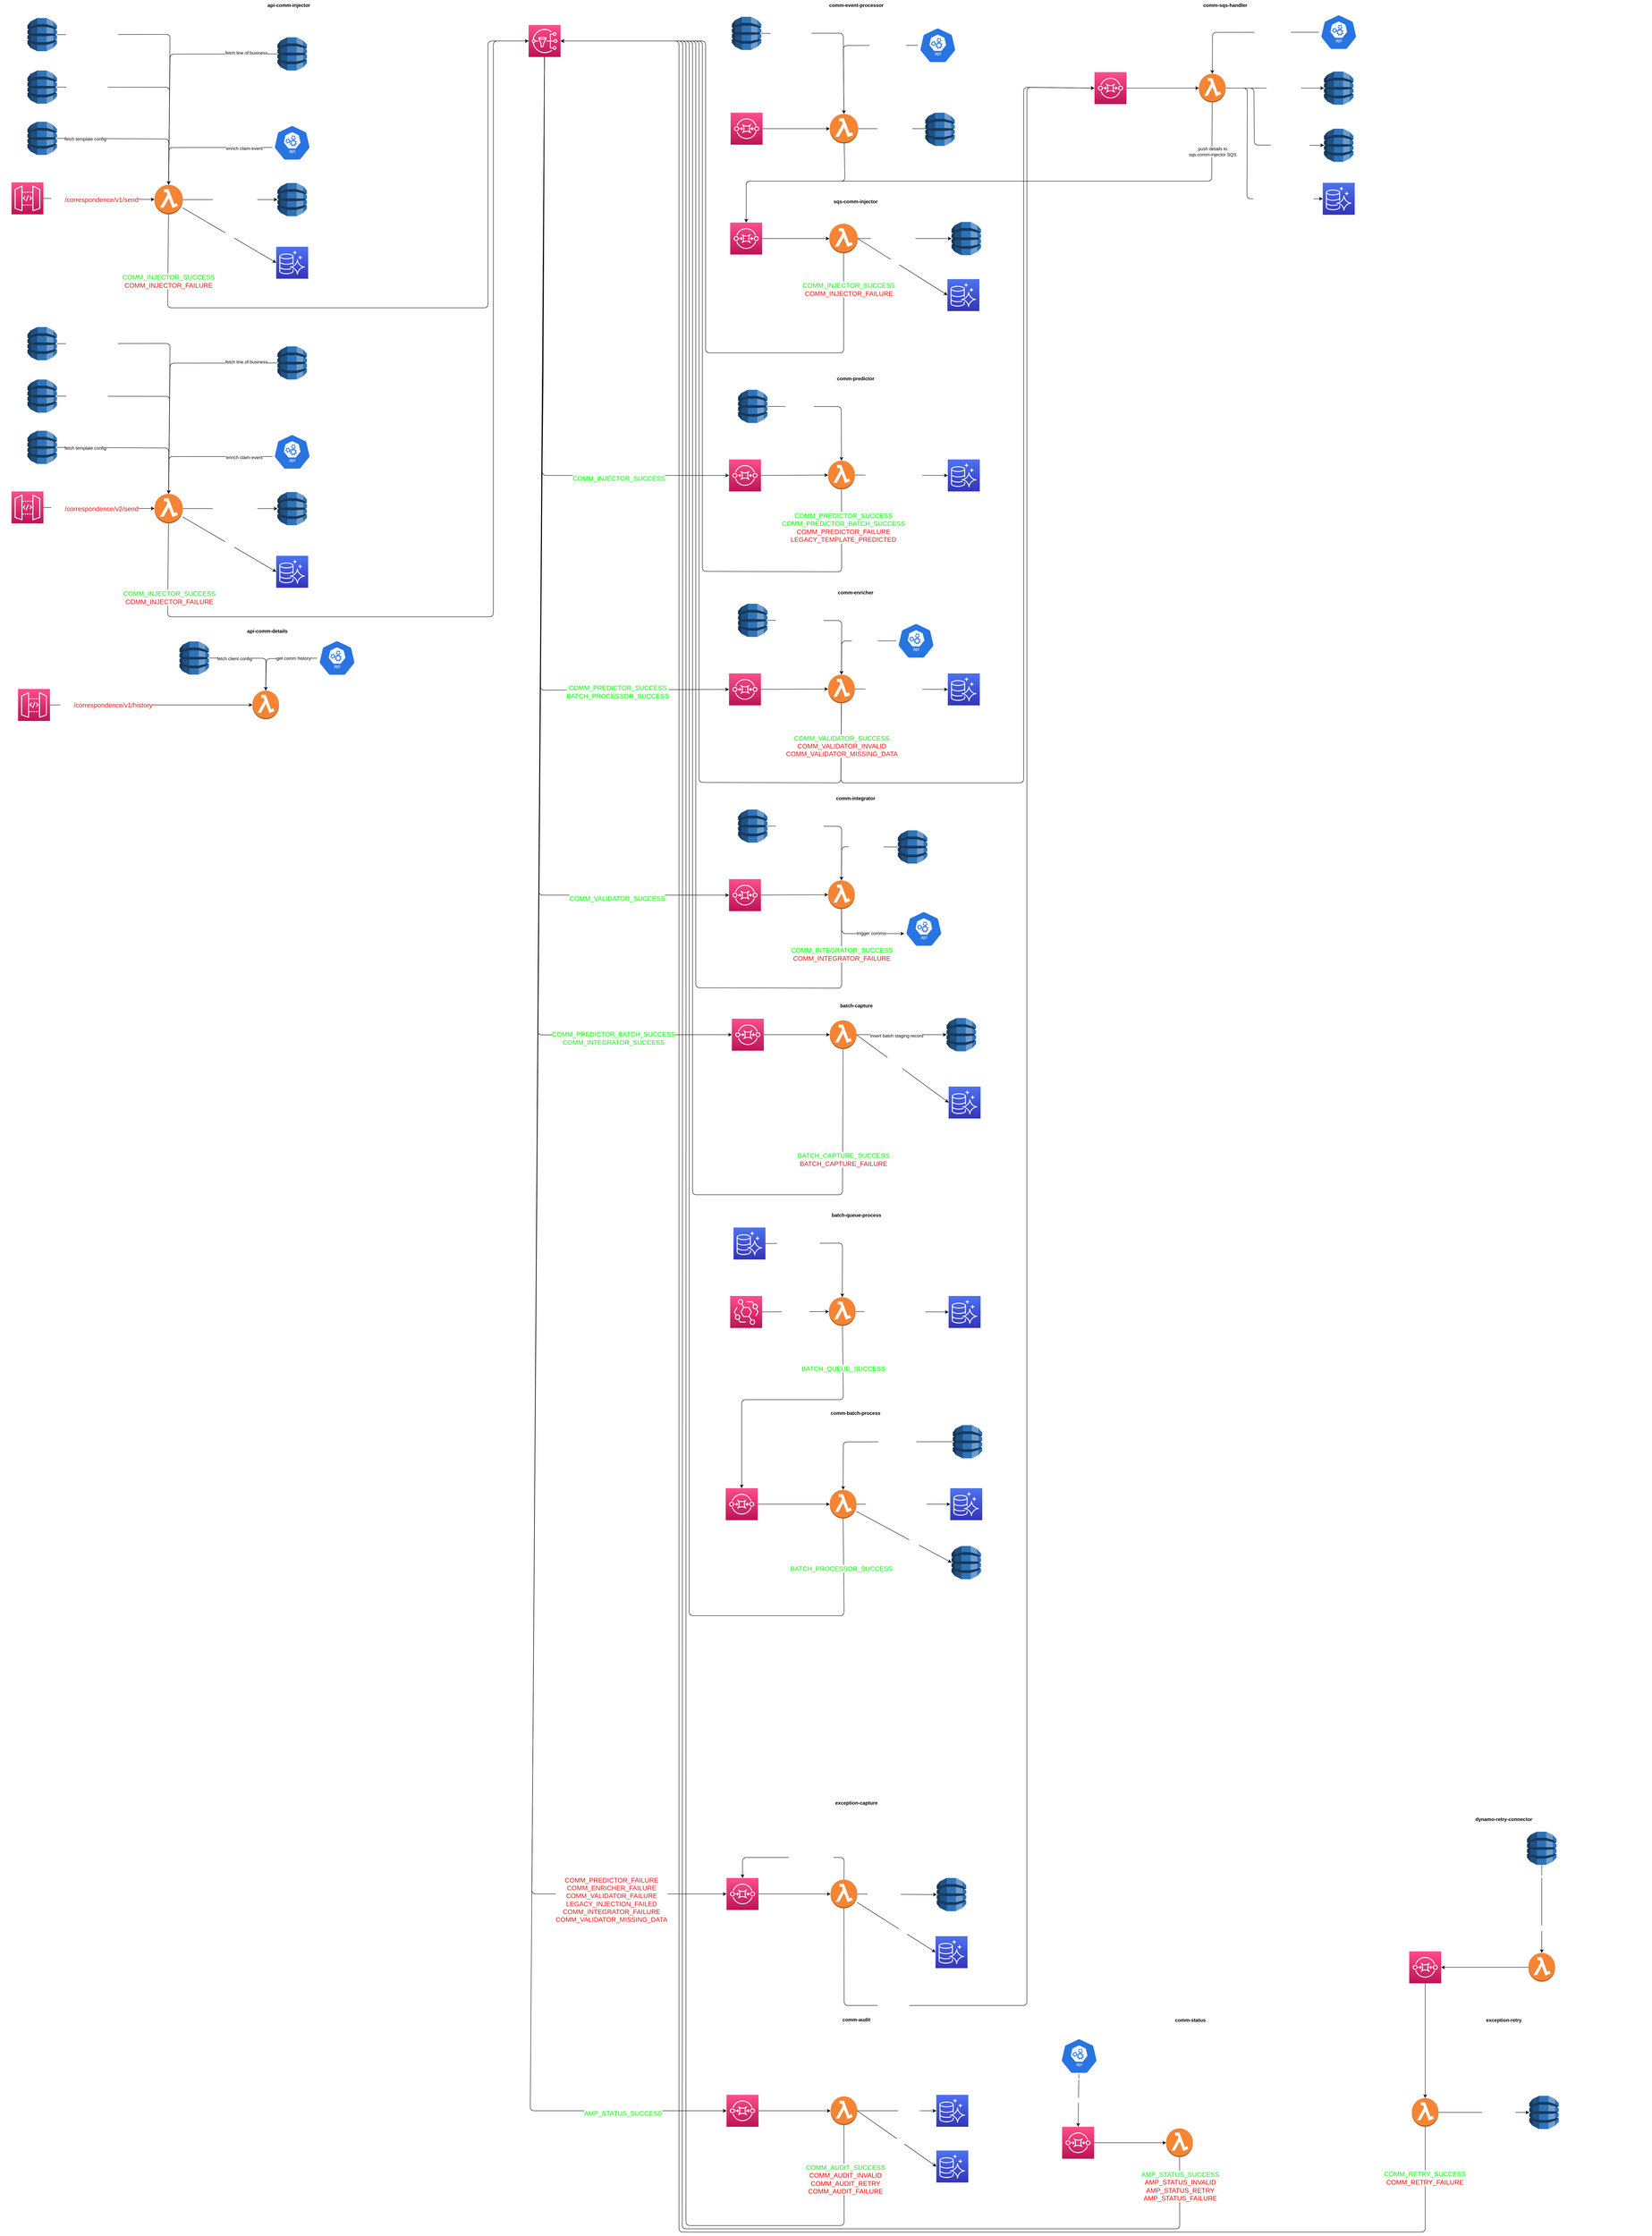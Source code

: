 <mxfile>
    <diagram name="Page-1" id="w-9PzWaDWWB7DMknscqa">
        <mxGraphModel dx="36400" dy="14900" grid="0" gridSize="16" guides="1" tooltips="1" connect="1" arrows="1" fold="1" page="0" pageScale="1" pageWidth="850" pageHeight="1100" background="none" math="0" shadow="0">
            <root>
                <mxCell id="0"/>
                <mxCell id="1" parent="0"/>
                <mxCell id="TQCaMZCHReluHJbkRXF0-1" value="api-comm-injector" style="swimlane;whiteSpace=wrap;html=1;strokeColor=#FFFFFF;swimlaneLine=1;glass=0;rounded=0;shadow=0;expand=1;movable=1;direction=east;" parent="1" vertex="1">
                    <mxGeometry x="-501" y="-9" width="1408" height="1848" as="geometry"/>
                </mxCell>
                <mxCell id="3" value="Api Gateway Endpoint" style="points=[[0,0,0],[0.25,0,0],[0.5,0,0],[0.75,0,0],[1,0,0],[0,1,0],[0.25,1,0],[0.5,1,0],[0.75,1,0],[1,1,0],[0,0.25,0],[0,0.5,0],[0,0.75,0],[1,0.25,0],[1,0.5,0],[1,0.75,0]];outlineConnect=0;fontColor=#FFFFFF;gradientColor=#FF4F8B;gradientDirection=north;fillColor=#BC1356;strokeColor=#ffffff;dashed=0;verticalLabelPosition=bottom;verticalAlign=top;align=center;html=1;fontSize=12;fontStyle=0;aspect=fixed;shape=mxgraph.aws4.resourceIcon;resIcon=mxgraph.aws4.api_gateway;" parent="TQCaMZCHReluHJbkRXF0-1" vertex="1">
                    <mxGeometry x="27" y="444" width="78" height="78" as="geometry"/>
                </mxCell>
                <mxCell id="121" style="edgeStyle=none;html=1;entryX=0;entryY=0.5;entryDx=0;entryDy=0;entryPerimeter=0;fontColor=#00FF00;" parent="TQCaMZCHReluHJbkRXF0-1" source="4" target="119" edge="1">
                    <mxGeometry relative="1" as="geometry"/>
                </mxCell>
                <mxCell id="123" value="&lt;font color=&quot;#ffffff&quot;&gt;insert request payload&lt;/font&gt;" style="edgeLabel;html=1;align=center;verticalAlign=middle;resizable=0;points=[];fontColor=#00FF00;" parent="121" vertex="1" connectable="0">
                    <mxGeometry x="0.227" y="-3" relative="1" as="geometry">
                        <mxPoint x="-15" y="-2" as="offset"/>
                    </mxGeometry>
                </mxCell>
                <mxCell id="122" value="&lt;font color=&quot;#ffffff&quot;&gt;insert correspondence&lt;/font&gt;" style="edgeStyle=none;html=1;entryX=0;entryY=0.5;entryDx=0;entryDy=0;entryPerimeter=0;fontColor=#00FF00;" parent="TQCaMZCHReluHJbkRXF0-1" source="4" target="120" edge="1">
                    <mxGeometry relative="1" as="geometry"/>
                </mxCell>
                <mxCell id="4" value="inject-comm&lt;br&gt;" style="outlineConnect=0;dashed=0;verticalLabelPosition=bottom;verticalAlign=top;align=center;html=1;shape=mxgraph.aws3.lambda_function;fillColor=#F58534;gradientColor=none;strokeColor=#000000;fontColor=#FFFFFF;" parent="TQCaMZCHReluHJbkRXF0-1" vertex="1">
                    <mxGeometry x="376" y="450" width="69" height="72" as="geometry"/>
                </mxCell>
                <mxCell id="5" value="&lt;font color=&quot;#ffffff&quot;&gt;POST&amp;nbsp;&lt;/font&gt;&lt;span data-lucid-content=&quot;{&amp;quot;t&amp;quot;:&amp;quot;/correspondence/v1/send&amp;quot;,&amp;quot;m&amp;quot;:[{&amp;quot;s&amp;quot;:0,&amp;quot;n&amp;quot;:&amp;quot;s&amp;quot;,&amp;quot;v&amp;quot;:21.333,&amp;quot;e&amp;quot;:23},{&amp;quot;s&amp;quot;:0,&amp;quot;n&amp;quot;:&amp;quot;c&amp;quot;,&amp;quot;v&amp;quot;:&amp;quot;#e81313ff&amp;quot;,&amp;quot;e&amp;quot;:23}]}&quot; data-lucid-type=&quot;application/vnd.lucid.text&quot;&gt;&lt;span style=&quot;color:#e81313;font-size:16.0px;&quot;&gt;/correspondence/v1/send&lt;/span&gt;&lt;span style=&quot;color:#e81313;font-size:16.0px;&quot;&gt;&lt;br&gt;&lt;/span&gt;&lt;/span&gt;" style="edgeStyle=none;html=1;fontColor=#000000;exitX=1;exitY=0.5;exitDx=0;exitDy=0;exitPerimeter=0;" parent="TQCaMZCHReluHJbkRXF0-1" source="3" target="4" edge="1">
                    <mxGeometry x="-0.073" y="-2" relative="1" as="geometry">
                        <mxPoint x="417.143" y="395" as="targetPoint"/>
                        <mxPoint as="offset"/>
                        <mxPoint x="145" y="483.384" as="sourcePoint"/>
                    </mxGeometry>
                </mxCell>
                <mxCell id="118" style="edgeStyle=none;html=1;entryX=0.5;entryY=0;entryDx=0;entryDy=0;entryPerimeter=0;fontColor=#00FF00;exitX=0.005;exitY=0.63;exitDx=0;exitDy=0;exitPerimeter=0;" parent="TQCaMZCHReluHJbkRXF0-1" source="117" target="4" edge="1">
                    <mxGeometry relative="1" as="geometry">
                        <Array as="points">
                            <mxPoint x="411" y="359"/>
                        </Array>
                    </mxGeometry>
                </mxCell>
                <mxCell id="264" value="enrich claim event" style="edgeLabel;html=1;align=center;verticalAlign=middle;resizable=0;points=[];" vertex="1" connectable="0" parent="118">
                    <mxGeometry x="0.16" y="3" relative="1" as="geometry">
                        <mxPoint x="130" y="-1" as="offset"/>
                    </mxGeometry>
                </mxCell>
                <mxCell id="117" value="Alpha GraphQL" style="html=1;dashed=0;whitespace=wrap;fillColor=#2875E2;strokeColor=#ffffff;points=[[0.005,0.63,0],[0.1,0.2,0],[0.9,0.2,0],[0.5,0,0],[0.995,0.63,0],[0.72,0.99,0],[0.5,1,0],[0.28,0.99,0]];verticalLabelPosition=bottom;align=center;verticalAlign=top;shape=mxgraph.kubernetes.icon;prIcon=api;fontColor=#FFFFFF;" parent="TQCaMZCHReluHJbkRXF0-1" vertex="1">
                    <mxGeometry x="663.5" y="304" width="97" height="87" as="geometry"/>
                </mxCell>
                <mxCell id="119" value="hcom-request-payload&lt;br&gt;DynamoDB" style="outlineConnect=0;dashed=0;verticalLabelPosition=bottom;verticalAlign=top;align=center;html=1;shape=mxgraph.aws3.dynamo_db;fillColor=#2E73B8;gradientColor=none;strokeColor=#FFFFFF;fontColor=#FFFFFF;" parent="TQCaMZCHReluHJbkRXF0-1" vertex="1">
                    <mxGeometry x="676" y="445.5" width="72" height="81" as="geometry"/>
                </mxCell>
                <mxCell id="120" value="&lt;font color=&quot;#ffffff&quot;&gt;customer_correspondence&lt;br&gt;Aurora Postgres&lt;br&gt;&lt;/font&gt;" style="points=[[0,0,0],[0.25,0,0],[0.5,0,0],[0.75,0,0],[1,0,0],[0,1,0],[0.25,1,0],[0.5,1,0],[0.75,1,0],[1,1,0],[0,0.25,0],[0,0.5,0],[0,0.75,0],[1,0.25,0],[1,0.5,0],[1,0.75,0]];outlineConnect=0;fontColor=#232F3E;gradientColor=#4D72F3;gradientDirection=north;fillColor=#3334B9;strokeColor=#ffffff;dashed=0;verticalLabelPosition=bottom;verticalAlign=top;align=center;html=1;fontSize=12;fontStyle=0;aspect=fixed;shape=mxgraph.aws4.resourceIcon;resIcon=mxgraph.aws4.aurora;" parent="TQCaMZCHReluHJbkRXF0-1" vertex="1">
                    <mxGeometry x="673" y="601" width="78" height="78" as="geometry"/>
                </mxCell>
                <mxCell id="125" style="edgeStyle=none;html=1;entryX=0.5;entryY=0;entryDx=0;entryDy=0;entryPerimeter=0;fontColor=#FFFFFF;" parent="TQCaMZCHReluHJbkRXF0-1" source="124" target="4" edge="1">
                    <mxGeometry relative="1" as="geometry">
                        <Array as="points">
                            <mxPoint x="414" y="83"/>
                        </Array>
                    </mxGeometry>
                </mxCell>
                <mxCell id="126" value="fetch dynamic comm rules" style="edgeLabel;html=1;align=center;verticalAlign=middle;resizable=0;points=[];fontColor=#FFFFFF;" parent="125" vertex="1" connectable="0">
                    <mxGeometry x="-0.357" y="-1" relative="1" as="geometry">
                        <mxPoint x="-122" as="offset"/>
                    </mxGeometry>
                </mxCell>
                <mxCell id="124" value="hcom-dynamic-comm-events&lt;br&gt;DynamoDB" style="outlineConnect=0;dashed=0;verticalLabelPosition=bottom;verticalAlign=top;align=center;html=1;shape=mxgraph.aws3.dynamo_db;fillColor=#2E73B8;gradientColor=none;strokeColor=#FFFFFF;fontColor=#FFFFFF;" parent="TQCaMZCHReluHJbkRXF0-1" vertex="1">
                    <mxGeometry x="66" y="43" width="72" height="81" as="geometry"/>
                </mxCell>
                <mxCell id="128" style="edgeStyle=none;html=1;entryX=0.5;entryY=0;entryDx=0;entryDy=0;entryPerimeter=0;fontColor=#FFFFFF;" parent="TQCaMZCHReluHJbkRXF0-1" source="127" target="4" edge="1">
                    <mxGeometry relative="1" as="geometry">
                        <Array as="points">
                            <mxPoint x="413" y="212"/>
                        </Array>
                    </mxGeometry>
                </mxCell>
                <mxCell id="129" value="fetch event definition" style="edgeLabel;html=1;align=center;verticalAlign=middle;resizable=0;points=[];fontColor=#FFFFFF;" parent="128" vertex="1" connectable="0">
                    <mxGeometry x="-0.267" y="-2" relative="1" as="geometry">
                        <mxPoint x="-115" y="-2" as="offset"/>
                    </mxGeometry>
                </mxCell>
                <mxCell id="127" value="hcom-event-definition&lt;br&gt;DynamoDB" style="outlineConnect=0;dashed=0;verticalLabelPosition=bottom;verticalAlign=top;align=center;html=1;shape=mxgraph.aws3.dynamo_db;fillColor=#2E73B8;gradientColor=none;strokeColor=#FFFFFF;fontColor=#FFFFFF;" parent="TQCaMZCHReluHJbkRXF0-1" vertex="1">
                    <mxGeometry x="66" y="171" width="72" height="81" as="geometry"/>
                </mxCell>
                <mxCell id="6" value="&lt;font color=&quot;#ffffff&quot;&gt;hcom-event-bus&lt;br&gt;SNS&lt;br&gt;&lt;/font&gt;" style="points=[[0,0,0],[0.25,0,0],[0.5,0,0],[0.75,0,0],[1,0,0],[0,1,0],[0.25,1,0],[0.5,1,0],[0.75,1,0],[1,1,0],[0,0.25,0],[0,0.5,0],[0,0.75,0],[1,0.25,0],[1,0.5,0],[1,0.75,0]];outlineConnect=0;fontColor=#232F3E;gradientColor=#FF4F8B;gradientDirection=north;fillColor=#BC1356;strokeColor=#ffffff;dashed=0;verticalLabelPosition=bottom;verticalAlign=top;align=center;html=1;fontSize=12;fontStyle=0;aspect=fixed;shape=mxgraph.aws4.resourceIcon;resIcon=mxgraph.aws4.sns;movable=1;" parent="TQCaMZCHReluHJbkRXF0-1" vertex="1">
                    <mxGeometry x="1289" y="60" width="78" height="78" as="geometry"/>
                </mxCell>
                <mxCell id="198" style="edgeStyle=none;html=1;entryX=0;entryY=0.5;entryDx=0;entryDy=0;entryPerimeter=0;fontColor=#FFFFFF;" parent="TQCaMZCHReluHJbkRXF0-1" source="4" target="6" edge="1">
                    <mxGeometry relative="1" as="geometry">
                        <Array as="points">
                            <mxPoint x="408" y="750"/>
                            <mxPoint x="1190" y="750"/>
                            <mxPoint x="1190" y="99"/>
                        </Array>
                    </mxGeometry>
                </mxCell>
                <mxCell id="199" value="&lt;font style=&quot;font-size: 15.992px;&quot; color=&quot;#00ff00&quot;&gt;COMM_INJECTOR_SUCCESS&lt;/font&gt;&lt;br style=&quot;font-size: 15.992px;&quot;&gt;&lt;font style=&quot;font-size: 15.992px;&quot; color=&quot;#e81313&quot;&gt;COMM_INJECTOR_FAILURE&lt;/font&gt;" style="edgeLabel;html=1;align=center;verticalAlign=middle;resizable=0;points=[];fontColor=#FFFFFF;" parent="198" vertex="1" connectable="0">
                    <mxGeometry x="-0.769" y="2" relative="1" as="geometry">
                        <mxPoint y="-41" as="offset"/>
                    </mxGeometry>
                </mxCell>
                <mxCell id="258" style="edgeStyle=none;html=1;" edge="1" parent="TQCaMZCHReluHJbkRXF0-1" source="260" target="4">
                    <mxGeometry relative="1" as="geometry">
                        <Array as="points">
                            <mxPoint x="411" y="338"/>
                        </Array>
                        <mxPoint x="413.5" y="318.0" as="targetPoint"/>
                    </mxGeometry>
                </mxCell>
                <mxCell id="259" value="fetch template config" style="edgeLabel;html=1;align=center;verticalAlign=middle;resizable=0;points=[];" vertex="1" connectable="0" parent="258">
                    <mxGeometry x="-0.21" relative="1" as="geometry">
                        <mxPoint x="-83" as="offset"/>
                    </mxGeometry>
                </mxCell>
                <mxCell id="260" value="hcom-cientchannel-template-config&lt;br&gt;DynamoDB" style="outlineConnect=0;dashed=0;verticalLabelPosition=bottom;verticalAlign=top;align=center;html=1;shape=mxgraph.aws3.dynamo_db;fillColor=#2E73B8;gradientColor=none;strokeColor=#FFFFFF;fontColor=#FFFFFF;" vertex="1" parent="TQCaMZCHReluHJbkRXF0-1">
                    <mxGeometry x="66" y="296" width="72" height="81" as="geometry"/>
                </mxCell>
                <mxCell id="262" style="edgeStyle=none;html=1;entryX=0.5;entryY=0;entryDx=0;entryDy=0;entryPerimeter=0;" edge="1" parent="TQCaMZCHReluHJbkRXF0-1" source="261" target="4">
                    <mxGeometry relative="1" as="geometry">
                        <Array as="points">
                            <mxPoint x="414" y="131"/>
                        </Array>
                    </mxGeometry>
                </mxCell>
                <mxCell id="263" value="fetch line of business" style="edgeLabel;html=1;align=center;verticalAlign=middle;resizable=0;points=[];" vertex="1" connectable="0" parent="262">
                    <mxGeometry x="-0.516" y="1" relative="1" as="geometry">
                        <mxPoint x="64" y="-4" as="offset"/>
                    </mxGeometry>
                </mxCell>
                <mxCell id="261" value="hcom-client-config&lt;br&gt;DynamoDB" style="outlineConnect=0;dashed=0;verticalLabelPosition=bottom;verticalAlign=top;align=center;html=1;shape=mxgraph.aws3.dynamo_db;fillColor=#2E73B8;gradientColor=none;strokeColor=#FFFFFF;fontColor=#FFFFFF;" vertex="1" parent="TQCaMZCHReluHJbkRXF0-1">
                    <mxGeometry x="676" y="90" width="72" height="81" as="geometry"/>
                </mxCell>
                <mxCell id="289" value="Api Gateway Endpoint" style="points=[[0,0,0],[0.25,0,0],[0.5,0,0],[0.75,0,0],[1,0,0],[0,1,0],[0.25,1,0],[0.5,1,0],[0.75,1,0],[1,1,0],[0,0.25,0],[0,0.5,0],[0,0.75,0],[1,0.25,0],[1,0.5,0],[1,0.75,0]];outlineConnect=0;fontColor=#FFFFFF;gradientColor=#FF4F8B;gradientDirection=north;fillColor=#BC1356;strokeColor=#ffffff;dashed=0;verticalLabelPosition=bottom;verticalAlign=top;align=center;html=1;fontSize=12;fontStyle=0;aspect=fixed;shape=mxgraph.aws4.resourceIcon;resIcon=mxgraph.aws4.api_gateway;" vertex="1" parent="TQCaMZCHReluHJbkRXF0-1">
                    <mxGeometry x="27" y="1198" width="78" height="78" as="geometry"/>
                </mxCell>
                <mxCell id="293" value="inject-comm-v2" style="outlineConnect=0;dashed=0;verticalLabelPosition=bottom;verticalAlign=top;align=center;html=1;shape=mxgraph.aws3.lambda_function;fillColor=#F58534;gradientColor=none;strokeColor=#000000;fontColor=#FFFFFF;" vertex="1" parent="TQCaMZCHReluHJbkRXF0-1">
                    <mxGeometry x="376" y="1204" width="69" height="72" as="geometry"/>
                </mxCell>
                <mxCell id="294" value="&lt;font color=&quot;#ffffff&quot;&gt;POST&amp;nbsp;&lt;/font&gt;&lt;span data-lucid-content=&quot;{&amp;quot;t&amp;quot;:&amp;quot;/correspondence/v1/send&amp;quot;,&amp;quot;m&amp;quot;:[{&amp;quot;s&amp;quot;:0,&amp;quot;n&amp;quot;:&amp;quot;s&amp;quot;,&amp;quot;v&amp;quot;:21.333,&amp;quot;e&amp;quot;:23},{&amp;quot;s&amp;quot;:0,&amp;quot;n&amp;quot;:&amp;quot;c&amp;quot;,&amp;quot;v&amp;quot;:&amp;quot;#e81313ff&amp;quot;,&amp;quot;e&amp;quot;:23}]}&quot; data-lucid-type=&quot;application/vnd.lucid.text&quot;&gt;&lt;span style=&quot;color:#e81313;font-size:16.0px;&quot;&gt;/correspondence/v2/send&lt;/span&gt;&lt;span style=&quot;color:#e81313;font-size:16.0px;&quot;&gt;&lt;br&gt;&lt;/span&gt;&lt;/span&gt;" style="edgeStyle=none;html=1;fontColor=#000000;exitX=1;exitY=0.5;exitDx=0;exitDy=0;exitPerimeter=0;" edge="1" parent="TQCaMZCHReluHJbkRXF0-1" source="289" target="293">
                    <mxGeometry x="-0.073" y="-2" relative="1" as="geometry">
                        <mxPoint x="918.143" y="1158" as="targetPoint"/>
                        <mxPoint as="offset"/>
                        <mxPoint x="646" y="1246.384" as="sourcePoint"/>
                    </mxGeometry>
                </mxCell>
                <mxCell id="295" style="edgeStyle=none;html=1;entryX=0.5;entryY=0;entryDx=0;entryDy=0;entryPerimeter=0;fontColor=#00FF00;exitX=0.005;exitY=0.63;exitDx=0;exitDy=0;exitPerimeter=0;" edge="1" parent="TQCaMZCHReluHJbkRXF0-1" source="297" target="293">
                    <mxGeometry relative="1" as="geometry">
                        <Array as="points">
                            <mxPoint x="411" y="1113"/>
                        </Array>
                    </mxGeometry>
                </mxCell>
                <mxCell id="296" value="enrich claim event" style="edgeLabel;html=1;align=center;verticalAlign=middle;resizable=0;points=[];" vertex="1" connectable="0" parent="295">
                    <mxGeometry x="0.16" y="3" relative="1" as="geometry">
                        <mxPoint x="130" y="-1" as="offset"/>
                    </mxGeometry>
                </mxCell>
                <mxCell id="297" value="Alpha GraphQL" style="html=1;dashed=0;whitespace=wrap;fillColor=#2875E2;strokeColor=#ffffff;points=[[0.005,0.63,0],[0.1,0.2,0],[0.9,0.2,0],[0.5,0,0],[0.995,0.63,0],[0.72,0.99,0],[0.5,1,0],[0.28,0.99,0]];verticalLabelPosition=bottom;align=center;verticalAlign=top;shape=mxgraph.kubernetes.icon;prIcon=api;fontColor=#FFFFFF;" vertex="1" parent="TQCaMZCHReluHJbkRXF0-1">
                    <mxGeometry x="663.5" y="1058" width="97" height="87" as="geometry"/>
                </mxCell>
                <mxCell id="298" value="hcom-request-payload&lt;br&gt;DynamoDB" style="outlineConnect=0;dashed=0;verticalLabelPosition=bottom;verticalAlign=top;align=center;html=1;shape=mxgraph.aws3.dynamo_db;fillColor=#2E73B8;gradientColor=none;strokeColor=#FFFFFF;fontColor=#FFFFFF;" vertex="1" parent="TQCaMZCHReluHJbkRXF0-1">
                    <mxGeometry x="676" y="1199.5" width="72" height="81" as="geometry"/>
                </mxCell>
                <mxCell id="290" style="edgeStyle=none;html=1;entryX=0;entryY=0.5;entryDx=0;entryDy=0;entryPerimeter=0;fontColor=#00FF00;" edge="1" parent="TQCaMZCHReluHJbkRXF0-1" source="293" target="298">
                    <mxGeometry relative="1" as="geometry"/>
                </mxCell>
                <mxCell id="291" value="&lt;font color=&quot;#ffffff&quot;&gt;insert request payload&lt;/font&gt;" style="edgeLabel;html=1;align=center;verticalAlign=middle;resizable=0;points=[];fontColor=#00FF00;" vertex="1" connectable="0" parent="290">
                    <mxGeometry x="0.227" y="-3" relative="1" as="geometry">
                        <mxPoint x="-15" y="-2" as="offset"/>
                    </mxGeometry>
                </mxCell>
                <mxCell id="299" value="&lt;font color=&quot;#ffffff&quot;&gt;customer_correspondence&lt;br&gt;Aurora Postgres&lt;br&gt;&lt;/font&gt;" style="points=[[0,0,0],[0.25,0,0],[0.5,0,0],[0.75,0,0],[1,0,0],[0,1,0],[0.25,1,0],[0.5,1,0],[0.75,1,0],[1,1,0],[0,0.25,0],[0,0.5,0],[0,0.75,0],[1,0.25,0],[1,0.5,0],[1,0.75,0]];outlineConnect=0;fontColor=#232F3E;gradientColor=#4D72F3;gradientDirection=north;fillColor=#3334B9;strokeColor=#ffffff;dashed=0;verticalLabelPosition=bottom;verticalAlign=top;align=center;html=1;fontSize=12;fontStyle=0;aspect=fixed;shape=mxgraph.aws4.resourceIcon;resIcon=mxgraph.aws4.aurora;" vertex="1" parent="TQCaMZCHReluHJbkRXF0-1">
                    <mxGeometry x="673" y="1355" width="78" height="78" as="geometry"/>
                </mxCell>
                <mxCell id="300" style="edgeStyle=none;html=1;entryX=0.5;entryY=0;entryDx=0;entryDy=0;entryPerimeter=0;fontColor=#FFFFFF;" edge="1" parent="TQCaMZCHReluHJbkRXF0-1" source="302" target="293">
                    <mxGeometry relative="1" as="geometry">
                        <Array as="points">
                            <mxPoint x="414" y="837"/>
                        </Array>
                    </mxGeometry>
                </mxCell>
                <mxCell id="301" value="fetch dynamic comm rules" style="edgeLabel;html=1;align=center;verticalAlign=middle;resizable=0;points=[];fontColor=#FFFFFF;" vertex="1" connectable="0" parent="300">
                    <mxGeometry x="-0.357" y="-1" relative="1" as="geometry">
                        <mxPoint x="-122" as="offset"/>
                    </mxGeometry>
                </mxCell>
                <mxCell id="302" value="hcom-dynamic-comm-events&lt;br&gt;DynamoDB" style="outlineConnect=0;dashed=0;verticalLabelPosition=bottom;verticalAlign=top;align=center;html=1;shape=mxgraph.aws3.dynamo_db;fillColor=#2E73B8;gradientColor=none;strokeColor=#FFFFFF;fontColor=#FFFFFF;" vertex="1" parent="TQCaMZCHReluHJbkRXF0-1">
                    <mxGeometry x="66" y="797" width="72" height="81" as="geometry"/>
                </mxCell>
                <mxCell id="303" style="edgeStyle=none;html=1;entryX=0.5;entryY=0;entryDx=0;entryDy=0;entryPerimeter=0;fontColor=#FFFFFF;" edge="1" parent="TQCaMZCHReluHJbkRXF0-1" source="305" target="293">
                    <mxGeometry relative="1" as="geometry">
                        <Array as="points">
                            <mxPoint x="413" y="966"/>
                        </Array>
                    </mxGeometry>
                </mxCell>
                <mxCell id="304" value="fetch event definition" style="edgeLabel;html=1;align=center;verticalAlign=middle;resizable=0;points=[];fontColor=#FFFFFF;" vertex="1" connectable="0" parent="303">
                    <mxGeometry x="-0.267" y="-2" relative="1" as="geometry">
                        <mxPoint x="-115" y="-2" as="offset"/>
                    </mxGeometry>
                </mxCell>
                <mxCell id="305" value="hcom-event-definition&lt;br&gt;DynamoDB" style="outlineConnect=0;dashed=0;verticalLabelPosition=bottom;verticalAlign=top;align=center;html=1;shape=mxgraph.aws3.dynamo_db;fillColor=#2E73B8;gradientColor=none;strokeColor=#FFFFFF;fontColor=#FFFFFF;" vertex="1" parent="TQCaMZCHReluHJbkRXF0-1">
                    <mxGeometry x="66" y="925" width="72" height="81" as="geometry"/>
                </mxCell>
                <mxCell id="306" style="edgeStyle=none;html=1;entryX=0;entryY=0.5;entryDx=0;entryDy=0;entryPerimeter=0;fontColor=#FFFFFF;" edge="1" parent="TQCaMZCHReluHJbkRXF0-1" source="293" target="6">
                    <mxGeometry relative="1" as="geometry">
                        <Array as="points">
                            <mxPoint x="408" y="1504"/>
                            <mxPoint x="1203" y="1504"/>
                            <mxPoint x="1203" y="99"/>
                        </Array>
                        <mxPoint x="1289" y="853" as="targetPoint"/>
                    </mxGeometry>
                </mxCell>
                <mxCell id="307" value="&lt;font style=&quot;font-size: 15.992px;&quot; color=&quot;#00ff00&quot;&gt;COMM_INJECTOR_SUCCESS&lt;/font&gt;&lt;br style=&quot;font-size: 15.992px;&quot;&gt;&lt;font style=&quot;font-size: 15.992px;&quot; color=&quot;#e81313&quot;&gt;COMM_INJECTOR_FAILURE&lt;/font&gt;" style="edgeLabel;html=1;align=center;verticalAlign=middle;resizable=0;points=[];fontColor=#FFFFFF;" vertex="1" connectable="0" parent="306">
                    <mxGeometry x="-0.769" y="2" relative="1" as="geometry">
                        <mxPoint x="-59" y="-45" as="offset"/>
                    </mxGeometry>
                </mxCell>
                <mxCell id="308" style="edgeStyle=none;html=1;" edge="1" parent="TQCaMZCHReluHJbkRXF0-1" source="310" target="293">
                    <mxGeometry relative="1" as="geometry">
                        <Array as="points">
                            <mxPoint x="411" y="1092"/>
                        </Array>
                        <mxPoint x="914.5" y="1081.0" as="targetPoint"/>
                    </mxGeometry>
                </mxCell>
                <mxCell id="309" value="fetch template config" style="edgeLabel;html=1;align=center;verticalAlign=middle;resizable=0;points=[];" vertex="1" connectable="0" parent="308">
                    <mxGeometry x="-0.21" relative="1" as="geometry">
                        <mxPoint x="-83" as="offset"/>
                    </mxGeometry>
                </mxCell>
                <mxCell id="310" value="hcom-cientchannel-template-config&lt;br&gt;DynamoDB" style="outlineConnect=0;dashed=0;verticalLabelPosition=bottom;verticalAlign=top;align=center;html=1;shape=mxgraph.aws3.dynamo_db;fillColor=#2E73B8;gradientColor=none;strokeColor=#FFFFFF;fontColor=#FFFFFF;" vertex="1" parent="TQCaMZCHReluHJbkRXF0-1">
                    <mxGeometry x="66" y="1050" width="72" height="81" as="geometry"/>
                </mxCell>
                <mxCell id="311" style="edgeStyle=none;html=1;entryX=0.5;entryY=0;entryDx=0;entryDy=0;entryPerimeter=0;" edge="1" parent="TQCaMZCHReluHJbkRXF0-1" source="313" target="293">
                    <mxGeometry relative="1" as="geometry">
                        <Array as="points">
                            <mxPoint x="414" y="885"/>
                        </Array>
                    </mxGeometry>
                </mxCell>
                <mxCell id="312" value="fetch line of business" style="edgeLabel;html=1;align=center;verticalAlign=middle;resizable=0;points=[];" vertex="1" connectable="0" parent="311">
                    <mxGeometry x="-0.516" y="1" relative="1" as="geometry">
                        <mxPoint x="64" y="-4" as="offset"/>
                    </mxGeometry>
                </mxCell>
                <mxCell id="313" value="hcom-client-config&lt;br&gt;DynamoDB" style="outlineConnect=0;dashed=0;verticalLabelPosition=bottom;verticalAlign=top;align=center;html=1;shape=mxgraph.aws3.dynamo_db;fillColor=#2E73B8;gradientColor=none;strokeColor=#FFFFFF;fontColor=#FFFFFF;" vertex="1" parent="TQCaMZCHReluHJbkRXF0-1">
                    <mxGeometry x="676" y="844" width="72" height="81" as="geometry"/>
                </mxCell>
                <mxCell id="292" value="&lt;font color=&quot;#ffffff&quot;&gt;insert correspondence&lt;/font&gt;" style="edgeStyle=none;html=1;entryX=0;entryY=0.5;entryDx=0;entryDy=0;entryPerimeter=0;fontColor=#00FF00;" edge="1" parent="TQCaMZCHReluHJbkRXF0-1" source="293" target="299">
                    <mxGeometry relative="1" as="geometry"/>
                </mxCell>
                <mxCell id="318" value="api-comm-details" style="swimlane;whiteSpace=wrap;html=1;strokeColor=#FFFFFF;" vertex="1" parent="TQCaMZCHReluHJbkRXF0-1">
                    <mxGeometry x="409" y="1527" width="485" height="274" as="geometry"/>
                </mxCell>
                <mxCell id="319" value="history" style="outlineConnect=0;dashed=0;verticalLabelPosition=bottom;verticalAlign=top;align=center;html=1;shape=mxgraph.aws3.lambda_function;fillColor=#F58534;gradientColor=none;strokeColor=#000000;fontColor=#FFFFFF;" vertex="1" parent="318">
                    <mxGeometry x="206" y="157" width="65" height="70" as="geometry"/>
                </mxCell>
                <mxCell id="328" style="edgeStyle=none;html=1;entryX=0.5;entryY=0;entryDx=0;entryDy=0;entryPerimeter=0;" edge="1" parent="318" source="327" target="319">
                    <mxGeometry relative="1" as="geometry">
                        <Array as="points">
                            <mxPoint x="239" y="78"/>
                        </Array>
                    </mxGeometry>
                </mxCell>
                <mxCell id="329" value="fetch client config" style="edgeLabel;html=1;align=center;verticalAlign=middle;resizable=0;points=[];" vertex="1" connectable="0" parent="328">
                    <mxGeometry x="-0.139" y="-3" relative="1" as="geometry">
                        <mxPoint x="-32" y="-2" as="offset"/>
                    </mxGeometry>
                </mxCell>
                <mxCell id="327" value="hcom-client-config&lt;br&gt;DynamoDB" style="outlineConnect=0;dashed=0;verticalLabelPosition=bottom;verticalAlign=top;align=center;html=1;shape=mxgraph.aws3.dynamo_db;fillColor=#2E73B8;gradientColor=none;strokeColor=#FFFFFF;fontColor=#FFFFFF;" vertex="1" parent="318">
                    <mxGeometry x="28" y="37" width="72" height="81" as="geometry"/>
                </mxCell>
                <mxCell id="331" style="edgeStyle=none;html=1;entryX=0.5;entryY=0;entryDx=0;entryDy=0;entryPerimeter=0;" edge="1" parent="318" source="330" target="319">
                    <mxGeometry relative="1" as="geometry">
                        <Array as="points">
                            <mxPoint x="240" y="79"/>
                        </Array>
                    </mxGeometry>
                </mxCell>
                <mxCell id="332" value="get comm history" style="edgeLabel;html=1;align=center;verticalAlign=middle;resizable=0;points=[];" vertex="1" connectable="0" parent="331">
                    <mxGeometry x="-0.14" relative="1" as="geometry">
                        <mxPoint x="29" y="-1" as="offset"/>
                    </mxGeometry>
                </mxCell>
                <mxCell id="330" value="Layer 7" style="html=1;dashed=0;whitespace=wrap;fillColor=#2875E2;strokeColor=#ffffff;points=[[0.005,0.63,0],[0.1,0.2,0],[0.9,0.2,0],[0.5,0,0],[0.995,0.63,0],[0.72,0.99,0],[0.5,1,0],[0.28,0.99,0]];verticalLabelPosition=bottom;align=center;verticalAlign=top;shape=mxgraph.kubernetes.icon;prIcon=api;fontColor=#FFFFFF;" vertex="1" parent="318">
                    <mxGeometry x="364" y="34" width="97" height="87" as="geometry"/>
                </mxCell>
                <mxCell id="325" value="Api Gateway Endpoint" style="points=[[0,0,0],[0.25,0,0],[0.5,0,0],[0.75,0,0],[1,0,0],[0,1,0],[0.25,1,0],[0.5,1,0],[0.75,1,0],[1,1,0],[0,0.25,0],[0,0.5,0],[0,0.75,0],[1,0.25,0],[1,0.5,0],[1,0.75,0]];outlineConnect=0;fontColor=#FFFFFF;gradientColor=#FF4F8B;gradientDirection=north;fillColor=#BC1356;strokeColor=#ffffff;dashed=0;verticalLabelPosition=bottom;verticalAlign=top;align=center;html=1;fontSize=12;fontStyle=0;aspect=fixed;shape=mxgraph.aws4.resourceIcon;resIcon=mxgraph.aws4.api_gateway;" vertex="1" parent="TQCaMZCHReluHJbkRXF0-1">
                    <mxGeometry x="43" y="1680" width="78" height="78" as="geometry"/>
                </mxCell>
                <mxCell id="326" value="&lt;font color=&quot;#ffffff&quot;&gt;POST&amp;nbsp;&lt;/font&gt;&lt;span data-lucid-content=&quot;{&amp;quot;t&amp;quot;:&amp;quot;/correspondence/v1/send&amp;quot;,&amp;quot;m&amp;quot;:[{&amp;quot;s&amp;quot;:0,&amp;quot;n&amp;quot;:&amp;quot;s&amp;quot;,&amp;quot;v&amp;quot;:21.333,&amp;quot;e&amp;quot;:23},{&amp;quot;s&amp;quot;:0,&amp;quot;n&amp;quot;:&amp;quot;c&amp;quot;,&amp;quot;v&amp;quot;:&amp;quot;#e81313ff&amp;quot;,&amp;quot;e&amp;quot;:23}]}&quot; data-lucid-type=&quot;application/vnd.lucid.text&quot;&gt;&lt;span style=&quot;color:#e81313;font-size:16.0px;&quot;&gt;/correspondence/v1/history&lt;/span&gt;&lt;span style=&quot;color:#e81313;font-size:16.0px;&quot;&gt;&lt;br&gt;&lt;/span&gt;&lt;/span&gt;" style="edgeStyle=none;html=1;fontColor=#000000;exitX=1;exitY=0.5;exitDx=0;exitDy=0;exitPerimeter=0;entryX=0;entryY=0.5;entryDx=0;entryDy=0;entryPerimeter=0;" edge="1" parent="TQCaMZCHReluHJbkRXF0-1" source="325" target="319">
                    <mxGeometry x="-0.446" relative="1" as="geometry">
                        <mxPoint x="392" y="1721.661" as="targetPoint"/>
                        <mxPoint as="offset"/>
                        <mxPoint x="1163" y="1737.384" as="sourcePoint"/>
                    </mxGeometry>
                </mxCell>
                <mxCell id="7" value="comm-event-processor" style="swimlane;whiteSpace=wrap;html=1;strokeColor=#FFFFFF;" parent="1" vertex="1">
                    <mxGeometry x="1228" y="-9" width="720" height="410" as="geometry"/>
                </mxCell>
                <mxCell id="17" style="edgeStyle=none;html=1;entryX=0.5;entryY=0;entryDx=0;entryDy=0;entryPerimeter=0;fontColor=#FFFFFF;" parent="7" source="12" target="13" edge="1">
                    <mxGeometry relative="1" as="geometry">
                        <Array as="points">
                            <mxPoint x="328" y="80"/>
                        </Array>
                    </mxGeometry>
                </mxCell>
                <mxCell id="18" value="fetch event definition" style="edgeLabel;html=1;align=center;verticalAlign=middle;resizable=0;points=[];fontColor=#FFFFFF;" parent="17" vertex="1" connectable="0">
                    <mxGeometry x="-0.228" relative="1" as="geometry">
                        <mxPoint x="-81" as="offset"/>
                    </mxGeometry>
                </mxCell>
                <mxCell id="12" value="hcom-event-definition&lt;br&gt;DynamoDB" style="outlineConnect=0;dashed=0;verticalLabelPosition=bottom;verticalAlign=top;align=center;html=1;shape=mxgraph.aws3.dynamo_db;fillColor=#2E73B8;gradientColor=none;strokeColor=#FFFFFF;fontColor=#FFFFFF;" parent="7" vertex="1">
                    <mxGeometry x="56" y="40" width="72" height="81" as="geometry"/>
                </mxCell>
                <mxCell id="22" style="edgeStyle=none;html=1;entryX=0.5;entryY=0;entryDx=0;entryDy=0;entryPerimeter=0;fontColor=#FFFFFF;" parent="7" source="13" target="21" edge="1">
                    <mxGeometry relative="1" as="geometry">
                        <Array as="points">
                            <mxPoint x="566" y="313"/>
                        </Array>
                    </mxGeometry>
                </mxCell>
                <mxCell id="23" value="insert claim event" style="edgeLabel;html=1;align=center;verticalAlign=middle;resizable=0;points=[];fontColor=#FFFFFF;" parent="22" vertex="1" connectable="0">
                    <mxGeometry x="-0.546" y="-2" relative="1" as="geometry">
                        <mxPoint x="34" y="-2" as="offset"/>
                    </mxGeometry>
                </mxCell>
                <mxCell id="13" value="process-event" style="outlineConnect=0;dashed=0;verticalLabelPosition=bottom;verticalAlign=top;align=center;html=1;shape=mxgraph.aws3.lambda_function;fillColor=#F58534;gradientColor=none;strokeColor=#000000;fontColor=#FFFFFF;" parent="7" vertex="1">
                    <mxGeometry x="295" y="277" width="69" height="72" as="geometry"/>
                </mxCell>
                <mxCell id="19" style="edgeStyle=none;html=1;entryX=0.5;entryY=0;entryDx=0;entryDy=0;entryPerimeter=0;fontColor=#FFFFFF;" parent="7" source="14" target="13" edge="1">
                    <mxGeometry relative="1" as="geometry">
                        <Array as="points">
                            <mxPoint x="328" y="110"/>
                        </Array>
                    </mxGeometry>
                </mxCell>
                <mxCell id="20" value="enrich claim event" style="edgeLabel;html=1;align=center;verticalAlign=middle;resizable=0;points=[];fontColor=#FFFFFF;" parent="19" vertex="1" connectable="0">
                    <mxGeometry x="-0.27" y="1" relative="1" as="geometry">
                        <mxPoint x="53" y="-1" as="offset"/>
                    </mxGeometry>
                </mxCell>
                <mxCell id="14" value="Alpha GraphQL" style="html=1;dashed=0;whitespace=wrap;fillColor=#2875E2;strokeColor=#ffffff;points=[[0.005,0.63,0],[0.1,0.2,0],[0.9,0.2,0],[0.5,0,0],[0.995,0.63,0],[0.72,0.99,0],[0.5,1,0],[0.28,0.99,0]];verticalLabelPosition=bottom;align=center;verticalAlign=top;shape=mxgraph.kubernetes.icon;prIcon=api;fontColor=#FFFFFF;" parent="7" vertex="1">
                    <mxGeometry x="510" y="66" width="97" height="87" as="geometry"/>
                </mxCell>
                <mxCell id="15" value="&lt;font color=&quot;#ffffff&quot;&gt;hz-claimevents&lt;br&gt;SQS&lt;br&gt;&lt;/font&gt;" style="points=[[0,0,0],[0.25,0,0],[0.5,0,0],[0.75,0,0],[1,0,0],[0,1,0],[0.25,1,0],[0.5,1,0],[0.75,1,0],[1,1,0],[0,0.25,0],[0,0.5,0],[0,0.75,0],[1,0.25,0],[1,0.5,0],[1,0.75,0]];outlineConnect=0;fontColor=#232F3E;gradientColor=#FF4F8B;gradientDirection=north;fillColor=#BC1356;strokeColor=#ffffff;dashed=0;verticalLabelPosition=bottom;verticalAlign=top;align=center;html=1;fontSize=12;fontStyle=0;aspect=fixed;shape=mxgraph.aws4.resourceIcon;resIcon=mxgraph.aws4.sqs;" parent="7" vertex="1">
                    <mxGeometry x="53" y="274" width="78" height="78" as="geometry"/>
                </mxCell>
                <mxCell id="21" value="hcom-claimevents-capture&lt;br&gt;DynamoDB" style="outlineConnect=0;dashed=0;verticalLabelPosition=bottom;verticalAlign=top;align=center;html=1;shape=mxgraph.aws3.dynamo_db;fillColor=#2E73B8;gradientColor=none;strokeColor=#FFFFFF;fontColor=#FFFFFF;" parent="7" vertex="1">
                    <mxGeometry x="528" y="274" width="72" height="81" as="geometry"/>
                </mxCell>
                <mxCell id="16" style="edgeStyle=none;html=1;fontColor=#FFFFFF;" parent="7" source="15" target="13" edge="1">
                    <mxGeometry relative="1" as="geometry">
                        <mxPoint x="356" y="313" as="targetPoint"/>
                    </mxGeometry>
                </mxCell>
                <mxCell id="24" value="sqs-comm-injector" style="swimlane;whiteSpace=wrap;html=1;strokeColor=#FFFFFF;" parent="1" vertex="1">
                    <mxGeometry x="1226" y="470" width="720" height="337" as="geometry"/>
                </mxCell>
                <mxCell id="28" style="edgeStyle=none;html=1;entryX=0;entryY=0.5;entryDx=0;entryDy=0;entryPerimeter=0;fontColor=#FFFFFF;" parent="24" source="30" target="35" edge="1">
                    <mxGeometry relative="1" as="geometry">
                        <Array as="points">
                            <mxPoint x="567" y="102"/>
                        </Array>
                    </mxGeometry>
                </mxCell>
                <mxCell id="29" value="insert request payload" style="edgeLabel;html=1;align=center;verticalAlign=middle;resizable=0;points=[];fontColor=#FFFFFF;" parent="28" vertex="1" connectable="0">
                    <mxGeometry x="-0.546" y="-2" relative="1" as="geometry">
                        <mxPoint x="34" y="-2" as="offset"/>
                    </mxGeometry>
                </mxCell>
                <mxCell id="41" style="edgeStyle=none;html=1;entryX=0;entryY=0.5;entryDx=0;entryDy=0;entryPerimeter=0;fontColor=#FFFFFF;exitX=1;exitY=0.5;exitDx=0;exitDy=0;exitPerimeter=0;" parent="24" source="30" target="39" edge="1">
                    <mxGeometry relative="1" as="geometry"/>
                </mxCell>
                <mxCell id="42" value="insert correspondence" style="edgeLabel;html=1;align=center;verticalAlign=middle;resizable=0;points=[];fontColor=#FFFFFF;" parent="41" vertex="1" connectable="0">
                    <mxGeometry x="-0.163" y="1" relative="1" as="geometry">
                        <mxPoint as="offset"/>
                    </mxGeometry>
                </mxCell>
                <mxCell id="30" value="inject-comm" style="outlineConnect=0;dashed=0;verticalLabelPosition=bottom;verticalAlign=top;align=center;html=1;shape=mxgraph.aws3.lambda_function;fillColor=#F58534;gradientColor=none;strokeColor=#000000;fontColor=#FFFFFF;" parent="24" vertex="1">
                    <mxGeometry x="296" y="66" width="69" height="72" as="geometry"/>
                </mxCell>
                <mxCell id="34" value="&lt;font color=&quot;#ffffff&quot;&gt;hcom-events&lt;br&gt;SQS&lt;br&gt;&lt;/font&gt;" style="points=[[0,0,0],[0.25,0,0],[0.5,0,0],[0.75,0,0],[1,0,0],[0,1,0],[0.25,1,0],[0.5,1,0],[0.75,1,0],[1,1,0],[0,0.25,0],[0,0.5,0],[0,0.75,0],[1,0.25,0],[1,0.5,0],[1,0.75,0]];outlineConnect=0;fontColor=#232F3E;gradientColor=#FF4F8B;gradientDirection=north;fillColor=#BC1356;strokeColor=#ffffff;dashed=0;verticalLabelPosition=bottom;verticalAlign=top;align=center;html=1;fontSize=12;fontStyle=0;aspect=fixed;shape=mxgraph.aws4.resourceIcon;resIcon=mxgraph.aws4.sqs;" parent="24" vertex="1">
                    <mxGeometry x="54" y="63" width="78" height="78" as="geometry"/>
                </mxCell>
                <mxCell id="35" value="hcom-request-payload&lt;br&gt;DynamoDB" style="outlineConnect=0;dashed=0;verticalLabelPosition=bottom;verticalAlign=top;align=center;html=1;shape=mxgraph.aws3.dynamo_db;fillColor=#2E73B8;gradientColor=none;strokeColor=#FFFFFF;fontColor=#FFFFFF;" parent="24" vertex="1">
                    <mxGeometry x="594" y="61.5" width="72" height="81" as="geometry"/>
                </mxCell>
                <mxCell id="36" style="edgeStyle=none;html=1;fontColor=#FFFFFF;" parent="24" source="34" target="30" edge="1">
                    <mxGeometry relative="1" as="geometry">
                        <mxPoint x="357" y="102" as="targetPoint"/>
                    </mxGeometry>
                </mxCell>
                <mxCell id="39" value="&lt;font color=&quot;#ffffff&quot;&gt;customer_correspondence&lt;br&gt;Aurora Postgres&lt;br&gt;&lt;/font&gt;" style="points=[[0,0,0],[0.25,0,0],[0.5,0,0],[0.75,0,0],[1,0,0],[0,1,0],[0.25,1,0],[0.5,1,0],[0.75,1,0],[1,1,0],[0,0.25,0],[0,0.5,0],[0,0.75,0],[1,0.25,0],[1,0.5,0],[1,0.75,0]];outlineConnect=0;fontColor=#232F3E;gradientColor=#4D72F3;gradientDirection=north;fillColor=#3334B9;strokeColor=#ffffff;dashed=0;verticalLabelPosition=bottom;verticalAlign=top;align=center;html=1;fontSize=12;fontStyle=0;aspect=fixed;shape=mxgraph.aws4.resourceIcon;resIcon=mxgraph.aws4.aurora;" parent="24" vertex="1">
                    <mxGeometry x="584" y="201" width="78" height="78" as="geometry"/>
                </mxCell>
                <mxCell id="37" style="edgeStyle=none;html=1;fontColor=#FFFFFF;" parent="1" source="13" target="34" edge="1">
                    <mxGeometry relative="1" as="geometry">
                        <Array as="points">
                            <mxPoint x="1560" y="432"/>
                            <mxPoint x="1319" y="432"/>
                        </Array>
                    </mxGeometry>
                </mxCell>
                <mxCell id="38" value="push details to&lt;br&gt;sqs-comm-injector SQS" style="edgeLabel;html=1;align=center;verticalAlign=middle;resizable=0;points=[];fontColor=#FFFFFF;" parent="37" vertex="1" connectable="0">
                    <mxGeometry x="-0.38" y="1" relative="1" as="geometry">
                        <mxPoint x="-82" y="-15" as="offset"/>
                    </mxGeometry>
                </mxCell>
                <mxCell id="43" style="edgeStyle=none;html=1;entryX=1;entryY=0.5;entryDx=0;entryDy=0;entryPerimeter=0;fontColor=#FFFFFF;" parent="1" source="30" target="6" edge="1">
                    <mxGeometry relative="1" as="geometry">
                        <Array as="points">
                            <mxPoint x="1557" y="851"/>
                            <mxPoint x="1220" y="851"/>
                            <mxPoint x="1220" y="90"/>
                        </Array>
                    </mxGeometry>
                </mxCell>
                <mxCell id="45" value="&lt;span data-lucid-content=&quot;{&amp;quot;t&amp;quot;:&amp;quot;COMM_INJECTOR_SUCCESS COMM_INJECTOR_FAILURE&amp;quot;,&amp;quot;m&amp;quot;:[{&amp;quot;s&amp;quot;:0,&amp;quot;n&amp;quot;:&amp;quot;p&amp;quot;,&amp;quot;v&amp;quot;:1.199},{&amp;quot;s&amp;quot;:0,&amp;quot;n&amp;quot;:&amp;quot;s&amp;quot;,&amp;quot;v&amp;quot;:21.323,&amp;quot;e&amp;quot;:43},{&amp;quot;s&amp;quot;:0,&amp;quot;n&amp;quot;:&amp;quot;c&amp;quot;,&amp;quot;v&amp;quot;:&amp;quot;#e81313ff&amp;quot;,&amp;quot;e&amp;quot;:43}]}&quot; data-lucid-type=&quot;application/vnd.lucid.text&quot;&gt;&lt;span style=&quot;font-size: 15.992px;&quot;&gt;&lt;font color=&quot;#00ff00&quot;&gt;COMM_INJECTOR_SUCCESS&lt;/font&gt;&lt;br&gt;&lt;font color=&quot;#e81313&quot;&gt;COMM_INJECTOR_FAILURE&lt;/font&gt;&lt;/span&gt;&lt;/span&gt;" style="edgeLabel;html=1;align=center;verticalAlign=middle;resizable=0;points=[];fontColor=#FFFFFF;" parent="43" vertex="1" connectable="0">
                    <mxGeometry x="-0.151" y="1" relative="1" as="geometry">
                        <mxPoint x="350" y="-16" as="offset"/>
                    </mxGeometry>
                </mxCell>
                <mxCell id="46" value="comm-predictor" style="swimlane;whiteSpace=wrap;html=1;strokeColor=#FFFFFF;" parent="1" vertex="1">
                    <mxGeometry x="1226" y="902" width="720" height="439" as="geometry"/>
                </mxCell>
                <mxCell id="49" style="edgeStyle=none;html=1;entryX=0;entryY=0.5;entryDx=0;entryDy=0;entryPerimeter=0;fontColor=#FFFFFF;exitX=1;exitY=0.5;exitDx=0;exitDy=0;exitPerimeter=0;" parent="46" source="51" target="55" edge="1">
                    <mxGeometry relative="1" as="geometry"/>
                </mxCell>
                <mxCell id="50" value="update correspondence with&lt;br&gt;template details" style="edgeLabel;html=1;align=center;verticalAlign=middle;resizable=0;points=[];fontColor=#FFFFFF;" parent="49" vertex="1" connectable="0">
                    <mxGeometry x="-0.163" y="1" relative="1" as="geometry">
                        <mxPoint as="offset"/>
                    </mxGeometry>
                </mxCell>
                <mxCell id="51" value="predict-comm" style="outlineConnect=0;dashed=0;verticalLabelPosition=bottom;verticalAlign=top;align=center;html=1;shape=mxgraph.aws3.lambda_function;fillColor=#F58534;gradientColor=none;strokeColor=#000000;fontColor=#FFFFFF;" parent="46" vertex="1">
                    <mxGeometry x="293" y="212" width="65" height="70" as="geometry"/>
                </mxCell>
                <mxCell id="52" value="&lt;font color=&quot;#ffffff&quot;&gt;predictor-events&lt;br&gt;SQS&lt;br&gt;&lt;/font&gt;" style="points=[[0,0,0],[0.25,0,0],[0.5,0,0],[0.75,0,0],[1,0,0],[0,1,0],[0.25,1,0],[0.5,1,0],[0.75,1,0],[1,1,0],[0,0.25,0],[0,0.5,0],[0,0.75,0],[1,0.25,0],[1,0.5,0],[1,0.75,0]];outlineConnect=0;fontColor=#232F3E;gradientColor=#FF4F8B;gradientDirection=north;fillColor=#BC1356;strokeColor=#ffffff;dashed=0;verticalLabelPosition=bottom;verticalAlign=top;align=center;html=1;fontSize=12;fontStyle=0;aspect=fixed;shape=mxgraph.aws4.resourceIcon;resIcon=mxgraph.aws4.sqs;" parent="46" vertex="1">
                    <mxGeometry x="51" y="209" width="78" height="78" as="geometry"/>
                </mxCell>
                <mxCell id="54" style="edgeStyle=none;html=1;fontColor=#FFFFFF;" parent="46" source="52" target="51" edge="1">
                    <mxGeometry relative="1" as="geometry">
                        <mxPoint x="354" y="248" as="targetPoint"/>
                    </mxGeometry>
                </mxCell>
                <mxCell id="55" value="&lt;font color=&quot;#ffffff&quot;&gt;customer_correspondence&lt;br&gt;Aurora Postgres&lt;br&gt;&lt;/font&gt;" style="points=[[0,0,0],[0.25,0,0],[0.5,0,0],[0.75,0,0],[1,0,0],[0,1,0],[0.25,1,0],[0.5,1,0],[0.75,1,0],[1,1,0],[0,0.25,0],[0,0.5,0],[0,0.75,0],[1,0.25,0],[1,0.5,0],[1,0.75,0]];outlineConnect=0;fontColor=#232F3E;gradientColor=#4D72F3;gradientDirection=north;fillColor=#3334B9;strokeColor=#ffffff;dashed=0;verticalLabelPosition=bottom;verticalAlign=top;align=center;html=1;fontSize=12;fontStyle=0;aspect=fixed;shape=mxgraph.aws4.resourceIcon;resIcon=mxgraph.aws4.aurora;" parent="46" vertex="1">
                    <mxGeometry x="585" y="209" width="78" height="78" as="geometry"/>
                </mxCell>
                <mxCell id="59" style="edgeStyle=none;html=1;entryX=0.5;entryY=0;entryDx=0;entryDy=0;entryPerimeter=0;fontColor=#FFFFFF;" parent="46" source="58" target="51" edge="1">
                    <mxGeometry relative="1" as="geometry">
                        <Array as="points">
                            <mxPoint x="325" y="80"/>
                        </Array>
                    </mxGeometry>
                </mxCell>
                <mxCell id="60" value="fetch template" style="edgeLabel;html=1;align=center;verticalAlign=middle;resizable=0;points=[];fontColor=#FFFFFF;" parent="59" vertex="1" connectable="0">
                    <mxGeometry x="-0.502" y="-1" relative="1" as="geometry">
                        <mxPoint as="offset"/>
                    </mxGeometry>
                </mxCell>
                <mxCell id="58" value="hcom-clientchannel-template-config&lt;br&gt;DynamoDB" style="outlineConnect=0;dashed=0;verticalLabelPosition=bottom;verticalAlign=top;align=center;html=1;shape=mxgraph.aws3.dynamo_db;fillColor=#2E73B8;gradientColor=none;strokeColor=#FFFFFF;fontColor=#FFFFFF;" parent="46" vertex="1">
                    <mxGeometry x="73" y="39" width="72" height="81" as="geometry"/>
                </mxCell>
                <mxCell id="56" style="edgeStyle=none;html=1;entryX=0;entryY=0.5;entryDx=0;entryDy=0;entryPerimeter=0;fontColor=#FFFFFF;" parent="1" source="6" target="52" edge="1">
                    <mxGeometry relative="1" as="geometry">
                        <Array as="points">
                            <mxPoint x="824" y="886"/>
                            <mxPoint x="821" y="1150"/>
                        </Array>
                    </mxGeometry>
                </mxCell>
                <mxCell id="57" value="&lt;span data-lucid-content=&quot;{&amp;quot;t&amp;quot;:&amp;quot;Subscribed to  COMM_INJECTOR_SUCCESS &amp;quot;,&amp;quot;m&amp;quot;:[{&amp;quot;s&amp;quot;:0,&amp;quot;n&amp;quot;:&amp;quot;f&amp;quot;,&amp;quot;v&amp;quot;:&amp;quot;Liberation Serif&amp;quot;,&amp;quot;e&amp;quot;:15},{&amp;quot;s&amp;quot;:0,&amp;quot;n&amp;quot;:&amp;quot;b&amp;quot;,&amp;quot;v&amp;quot;:true,&amp;quot;e&amp;quot;:15},{&amp;quot;s&amp;quot;:0,&amp;quot;n&amp;quot;:&amp;quot;s&amp;quot;,&amp;quot;v&amp;quot;:17.778,&amp;quot;e&amp;quot;:15},{&amp;quot;s&amp;quot;:0,&amp;quot;n&amp;quot;:&amp;quot;c&amp;quot;,&amp;quot;v&amp;quot;:&amp;quot;333333ff&amp;quot;,&amp;quot;e&amp;quot;:15},{&amp;quot;s&amp;quot;:0,&amp;quot;n&amp;quot;:&amp;quot;fsp&amp;quot;,&amp;quot;v&amp;quot;:&amp;quot;ss_presetShapeStyle1_textStyle&amp;quot;,&amp;quot;e&amp;quot;:15},{&amp;quot;s&amp;quot;:0,&amp;quot;n&amp;quot;:&amp;quot;fsp2&amp;quot;,&amp;quot;v&amp;quot;:&amp;quot;ss_presetShapeStyle1_textStyle&amp;quot;,&amp;quot;e&amp;quot;:15},{&amp;quot;s&amp;quot;:15,&amp;quot;n&amp;quot;:&amp;quot;s&amp;quot;,&amp;quot;v&amp;quot;:21.323,&amp;quot;e&amp;quot;:36},{&amp;quot;s&amp;quot;:15,&amp;quot;n&amp;quot;:&amp;quot;c&amp;quot;,&amp;quot;v&amp;quot;:&amp;quot;#e81313ff&amp;quot;,&amp;quot;e&amp;quot;:36},{&amp;quot;s&amp;quot;:36,&amp;quot;n&amp;quot;:&amp;quot;f&amp;quot;,&amp;quot;v&amp;quot;:&amp;quot;Liberation Serif&amp;quot;,&amp;quot;e&amp;quot;:37},{&amp;quot;s&amp;quot;:36,&amp;quot;n&amp;quot;:&amp;quot;b&amp;quot;,&amp;quot;v&amp;quot;:true,&amp;quot;e&amp;quot;:37},{&amp;quot;s&amp;quot;:36,&amp;quot;n&amp;quot;:&amp;quot;s&amp;quot;,&amp;quot;v&amp;quot;:17.778,&amp;quot;e&amp;quot;:37},{&amp;quot;s&amp;quot;:36,&amp;quot;n&amp;quot;:&amp;quot;c&amp;quot;,&amp;quot;v&amp;quot;:&amp;quot;333333ff&amp;quot;,&amp;quot;e&amp;quot;:37},{&amp;quot;s&amp;quot;:36,&amp;quot;n&amp;quot;:&amp;quot;fsp&amp;quot;,&amp;quot;v&amp;quot;:&amp;quot;ss_presetShapeStyle1_textStyle&amp;quot;,&amp;quot;e&amp;quot;:37},{&amp;quot;s&amp;quot;:36,&amp;quot;n&amp;quot;:&amp;quot;fsp2&amp;quot;,&amp;quot;v&amp;quot;:&amp;quot;ss_presetShapeStyle1_textStyle&amp;quot;,&amp;quot;e&amp;quot;:37}]}&quot; data-lucid-type=&quot;application/vnd.lucid.text&quot;&gt;&lt;span style=&quot;font-size: 13.333px;&quot;&gt;&lt;b&gt;Subscribed to&lt;br&gt;&lt;/b&gt;&lt;/span&gt;&lt;span style=&quot;font-size: 15.992px;&quot;&gt;&lt;font color=&quot;#00ff00&quot;&gt;COMM_INJECTOR_SUCCESS&lt;/font&gt;&lt;/span&gt;&lt;span style=&quot;font-weight:bold;color:#333333;font-size:13.333px;&quot;&gt;&lt;/span&gt;&lt;/span&gt;" style="edgeLabel;html=1;align=center;verticalAlign=middle;resizable=0;points=[];fontColor=#FFFFFF;" parent="56" vertex="1" connectable="0">
                    <mxGeometry x="0.441" y="1" relative="1" as="geometry">
                        <mxPoint x="144" as="offset"/>
                    </mxGeometry>
                </mxCell>
                <mxCell id="61" style="edgeStyle=none;html=1;entryX=1;entryY=0.5;entryDx=0;entryDy=0;entryPerimeter=0;fontColor=#FFFFFF;exitX=0.5;exitY=1;exitDx=0;exitDy=0;exitPerimeter=0;" parent="1" source="51" target="6" edge="1">
                    <mxGeometry relative="1" as="geometry">
                        <Array as="points">
                            <mxPoint x="1552" y="1385"/>
                            <mxPoint x="1212" y="1384"/>
                            <mxPoint x="1212" y="90"/>
                        </Array>
                    </mxGeometry>
                </mxCell>
                <mxCell id="62" value="&lt;span data-lucid-content=&quot;{&amp;quot;t&amp;quot;:&amp;quot;COMM_PREDICTOR_SUCCESS COMM_PREDICTOR_BATCH_SUCCESS COMM_PREDICTOR_FAILURE LEGACY_TEMPLATE_PREDICTED&amp;quot;,&amp;quot;m&amp;quot;:[{&amp;quot;s&amp;quot;:0,&amp;quot;n&amp;quot;:&amp;quot;p&amp;quot;,&amp;quot;v&amp;quot;:1.2},{&amp;quot;s&amp;quot;:0,&amp;quot;n&amp;quot;:&amp;quot;s&amp;quot;,&amp;quot;v&amp;quot;:21.291,&amp;quot;e&amp;quot;:100},{&amp;quot;s&amp;quot;:0,&amp;quot;n&amp;quot;:&amp;quot;c&amp;quot;,&amp;quot;v&amp;quot;:&amp;quot;#e81313ff&amp;quot;,&amp;quot;e&amp;quot;:100}]}&quot; data-lucid-type=&quot;application/vnd.lucid.text&quot;&gt;&lt;span style=&quot;font-size: 15.968px;&quot;&gt;&lt;font color=&quot;#00ff00&quot;&gt;COMM_PREDICTOR_SUCCESS&lt;br&gt;COMM_PREDICTOR_BATCH_SUCCESS&lt;/font&gt;&lt;br&gt;&lt;font color=&quot;#e81313&quot;&gt;COMM_PREDICTOR_FAILURE&lt;/font&gt;&lt;br&gt;&lt;font color=&quot;#e81313&quot;&gt;LEGACY_TEMPLATE_PREDICTED&lt;/font&gt;&lt;/span&gt;&lt;/span&gt;" style="edgeLabel;html=1;align=center;verticalAlign=middle;resizable=0;points=[];fontColor=#FFFFFF;" parent="61" vertex="1" connectable="0">
                    <mxGeometry x="0.105" y="3" relative="1" as="geometry">
                        <mxPoint x="347" y="557" as="offset"/>
                    </mxGeometry>
                </mxCell>
                <mxCell id="64" value="comm-enricher" style="swimlane;whiteSpace=wrap;html=1;strokeColor=#FFFFFF;" parent="1" vertex="1">
                    <mxGeometry x="1226" y="1424" width="720" height="439" as="geometry"/>
                </mxCell>
                <mxCell id="65" style="edgeStyle=none;html=1;entryX=0;entryY=0.5;entryDx=0;entryDy=0;entryPerimeter=0;fontColor=#FFFFFF;exitX=1;exitY=0.5;exitDx=0;exitDy=0;exitPerimeter=0;" parent="64" source="67" target="70" edge="1">
                    <mxGeometry relative="1" as="geometry"/>
                </mxCell>
                <mxCell id="66" value="update correspondence with&lt;br&gt;enriched data" style="edgeLabel;html=1;align=center;verticalAlign=middle;resizable=0;points=[];fontColor=#FFFFFF;" parent="65" vertex="1" connectable="0">
                    <mxGeometry x="-0.163" y="1" relative="1" as="geometry">
                        <mxPoint as="offset"/>
                    </mxGeometry>
                </mxCell>
                <mxCell id="67" value="enrich-comm" style="outlineConnect=0;dashed=0;verticalLabelPosition=bottom;verticalAlign=top;align=center;html=1;shape=mxgraph.aws3.lambda_function;fillColor=#F58534;gradientColor=none;strokeColor=#000000;fontColor=#FFFFFF;" parent="64" vertex="1">
                    <mxGeometry x="293" y="212" width="65" height="70" as="geometry"/>
                </mxCell>
                <mxCell id="68" value="&lt;font color=&quot;#ffffff&quot;&gt;enricher-events&lt;br&gt;SQS&lt;br&gt;&lt;/font&gt;" style="points=[[0,0,0],[0.25,0,0],[0.5,0,0],[0.75,0,0],[1,0,0],[0,1,0],[0.25,1,0],[0.5,1,0],[0.75,1,0],[1,1,0],[0,0.25,0],[0,0.5,0],[0,0.75,0],[1,0.25,0],[1,0.5,0],[1,0.75,0]];outlineConnect=0;fontColor=#232F3E;gradientColor=#FF4F8B;gradientDirection=north;fillColor=#BC1356;strokeColor=#ffffff;dashed=0;verticalLabelPosition=bottom;verticalAlign=top;align=center;html=1;fontSize=12;fontStyle=0;aspect=fixed;shape=mxgraph.aws4.resourceIcon;resIcon=mxgraph.aws4.sqs;" parent="64" vertex="1">
                    <mxGeometry x="51" y="209" width="78" height="78" as="geometry"/>
                </mxCell>
                <mxCell id="69" style="edgeStyle=none;html=1;fontColor=#FFFFFF;" parent="64" source="68" target="67" edge="1">
                    <mxGeometry relative="1" as="geometry">
                        <mxPoint x="354" y="248" as="targetPoint"/>
                    </mxGeometry>
                </mxCell>
                <mxCell id="70" value="&lt;font color=&quot;#ffffff&quot;&gt;customer_correspondence&lt;br&gt;Aurora Postgres&lt;br&gt;&lt;/font&gt;" style="points=[[0,0,0],[0.25,0,0],[0.5,0,0],[0.75,0,0],[1,0,0],[0,1,0],[0.25,1,0],[0.5,1,0],[0.75,1,0],[1,1,0],[0,0.25,0],[0,0.5,0],[0,0.75,0],[1,0.25,0],[1,0.5,0],[1,0.75,0]];outlineConnect=0;fontColor=#232F3E;gradientColor=#4D72F3;gradientDirection=north;fillColor=#3334B9;strokeColor=#ffffff;dashed=0;verticalLabelPosition=bottom;verticalAlign=top;align=center;html=1;fontSize=12;fontStyle=0;aspect=fixed;shape=mxgraph.aws4.resourceIcon;resIcon=mxgraph.aws4.aurora;" parent="64" vertex="1">
                    <mxGeometry x="585" y="209" width="78" height="78" as="geometry"/>
                </mxCell>
                <mxCell id="71" style="edgeStyle=none;html=1;entryX=0.5;entryY=0;entryDx=0;entryDy=0;entryPerimeter=0;fontColor=#FFFFFF;" parent="64" source="73" target="67" edge="1">
                    <mxGeometry relative="1" as="geometry">
                        <Array as="points">
                            <mxPoint x="326" y="80"/>
                        </Array>
                    </mxGeometry>
                </mxCell>
                <mxCell id="72" value="fetch template variables" style="edgeLabel;html=1;align=center;verticalAlign=middle;resizable=0;points=[];fontColor=#FFFFFF;" parent="71" vertex="1" connectable="0">
                    <mxGeometry x="-0.502" y="-1" relative="1" as="geometry">
                        <mxPoint as="offset"/>
                    </mxGeometry>
                </mxCell>
                <mxCell id="73" value="template-definition&lt;br&gt;DynamoDB" style="outlineConnect=0;dashed=0;verticalLabelPosition=bottom;verticalAlign=top;align=center;html=1;shape=mxgraph.aws3.dynamo_db;fillColor=#2E73B8;gradientColor=none;strokeColor=#FFFFFF;fontColor=#FFFFFF;" parent="64" vertex="1">
                    <mxGeometry x="73" y="39" width="72" height="81" as="geometry"/>
                </mxCell>
                <mxCell id="77" style="edgeStyle=none;html=1;entryX=0.5;entryY=0;entryDx=0;entryDy=0;entryPerimeter=0;fontColor=#FFFFFF;" parent="64" source="74" target="67" edge="1">
                    <mxGeometry relative="1" as="geometry">
                        <Array as="points">
                            <mxPoint x="326" y="130"/>
                        </Array>
                    </mxGeometry>
                </mxCell>
                <mxCell id="78" value="enrich comm" style="edgeLabel;html=1;align=center;verticalAlign=middle;resizable=0;points=[];fontColor=#FFFFFF;" parent="77" vertex="1" connectable="0">
                    <mxGeometry x="-0.281" y="1" relative="1" as="geometry">
                        <mxPoint as="offset"/>
                    </mxGeometry>
                </mxCell>
                <mxCell id="74" value="Alpha GraphQL" style="html=1;dashed=0;whitespace=wrap;fillColor=#2875E2;strokeColor=#ffffff;points=[[0.005,0.63,0],[0.1,0.2,0],[0.9,0.2,0],[0.5,0,0],[0.995,0.63,0],[0.72,0.99,0],[0.5,1,0],[0.28,0.99,0]];verticalLabelPosition=bottom;align=center;verticalAlign=top;shape=mxgraph.kubernetes.icon;prIcon=api;fontColor=#FFFFFF;" parent="64" vertex="1">
                    <mxGeometry x="459" y="86" width="97" height="87" as="geometry"/>
                </mxCell>
                <mxCell id="79" value="comm-sqs-handler" style="swimlane;whiteSpace=wrap;html=1;strokeColor=#FFFFFF;" parent="1" vertex="1">
                    <mxGeometry x="2128" y="-9" width="720" height="566" as="geometry"/>
                </mxCell>
                <mxCell id="80" style="edgeStyle=none;html=1;entryX=0;entryY=0.5;entryDx=0;entryDy=0;entryPerimeter=0;fontColor=#FFFFFF;exitX=1;exitY=0.5;exitDx=0;exitDy=0;exitPerimeter=0;" parent="79" source="82" target="85" edge="1">
                    <mxGeometry relative="1" as="geometry">
                        <Array as="points">
                            <mxPoint x="414" y="214"/>
                            <mxPoint x="413" y="484"/>
                        </Array>
                    </mxGeometry>
                </mxCell>
                <mxCell id="81" value="update correspondence status&lt;br&gt;if rescheduled" style="edgeLabel;html=1;align=center;verticalAlign=middle;resizable=0;points=[];fontColor=#FFFFFF;" parent="80" vertex="1" connectable="0">
                    <mxGeometry x="-0.163" y="1" relative="1" as="geometry">
                        <mxPoint x="86" y="111" as="offset"/>
                    </mxGeometry>
                </mxCell>
                <mxCell id="203" style="edgeStyle=none;html=1;entryX=0;entryY=0.5;entryDx=0;entryDy=0;entryPerimeter=0;fontColor=#FFFFFF;exitX=1;exitY=0.5;exitDx=0;exitDy=0;exitPerimeter=0;" parent="79" source="82" target="88" edge="1">
                    <mxGeometry relative="1" as="geometry">
                        <Array as="points">
                            <mxPoint x="430" y="214"/>
                            <mxPoint x="431" y="353"/>
                        </Array>
                    </mxGeometry>
                </mxCell>
                <mxCell id="205" value="delete batch record&lt;br&gt;if rescheduled" style="edgeLabel;html=1;align=center;verticalAlign=middle;resizable=0;points=[];fontColor=#FFFFFF;" parent="203" vertex="1" connectable="0">
                    <mxGeometry x="-0.125" y="-2" relative="1" as="geometry">
                        <mxPoint x="89" y="39" as="offset"/>
                    </mxGeometry>
                </mxCell>
                <mxCell id="210" style="edgeStyle=none;html=1;entryX=0;entryY=0.5;entryDx=0;entryDy=0;entryPerimeter=0;fontColor=#FFFFFF;" parent="79" source="82" target="209" edge="1">
                    <mxGeometry relative="1" as="geometry"/>
                </mxCell>
                <mxCell id="211" value="insert claim event" style="edgeLabel;html=1;align=center;verticalAlign=middle;resizable=0;points=[];fontColor=#FFFFFF;" parent="210" vertex="1" connectable="0">
                    <mxGeometry x="0.185" y="-2" relative="1" as="geometry">
                        <mxPoint as="offset"/>
                    </mxGeometry>
                </mxCell>
                <mxCell id="82" value="process-receiver" style="outlineConnect=0;dashed=0;verticalLabelPosition=bottom;verticalAlign=top;align=center;html=1;shape=mxgraph.aws3.lambda_function;fillColor=#F58534;gradientColor=none;strokeColor=#000000;fontColor=#FFFFFF;" parent="79" vertex="1">
                    <mxGeometry x="296" y="179" width="65" height="70" as="geometry"/>
                </mxCell>
                <mxCell id="83" value="&lt;font color=&quot;#ffffff&quot;&gt;receiver&lt;br&gt;SQS&lt;br&gt;&lt;/font&gt;" style="points=[[0,0,0],[0.25,0,0],[0.5,0,0],[0.75,0,0],[1,0,0],[0,1,0],[0.25,1,0],[0.5,1,0],[0.75,1,0],[1,1,0],[0,0.25,0],[0,0.5,0],[0,0.75,0],[1,0.25,0],[1,0.5,0],[1,0.75,0]];outlineConnect=0;fontColor=#232F3E;gradientColor=#FF4F8B;gradientDirection=north;fillColor=#BC1356;strokeColor=#ffffff;dashed=0;verticalLabelPosition=bottom;verticalAlign=top;align=center;html=1;fontSize=12;fontStyle=0;aspect=fixed;shape=mxgraph.aws4.resourceIcon;resIcon=mxgraph.aws4.sqs;" parent="79" vertex="1">
                    <mxGeometry x="41" y="175" width="78" height="78" as="geometry"/>
                </mxCell>
                <mxCell id="84" style="edgeStyle=none;html=1;fontColor=#FFFFFF;" parent="79" source="83" target="82" edge="1">
                    <mxGeometry relative="1" as="geometry">
                        <mxPoint x="354" y="248" as="targetPoint"/>
                    </mxGeometry>
                </mxCell>
                <mxCell id="85" value="&lt;font color=&quot;#ffffff&quot;&gt;customer_correspondence&lt;br&gt;Aurora Postgres&lt;br&gt;&lt;/font&gt;" style="points=[[0,0,0],[0.25,0,0],[0.5,0,0],[0.75,0,0],[1,0,0],[0,1,0],[0.25,1,0],[0.5,1,0],[0.75,1,0],[1,1,0],[0,0.25,0],[0,0.5,0],[0,0.75,0],[1,0.25,0],[1,0.5,0],[1,0.75,0]];outlineConnect=0;fontColor=#232F3E;gradientColor=#4D72F3;gradientDirection=north;fillColor=#3334B9;strokeColor=#ffffff;dashed=0;verticalLabelPosition=bottom;verticalAlign=top;align=center;html=1;fontSize=12;fontStyle=0;aspect=fixed;shape=mxgraph.aws4.resourceIcon;resIcon=mxgraph.aws4.aurora;" parent="79" vertex="1">
                    <mxGeometry x="598" y="445" width="78" height="78" as="geometry"/>
                </mxCell>
                <mxCell id="88" value="hcom-batch-records&lt;br&gt;DynamoDB" style="outlineConnect=0;dashed=0;verticalLabelPosition=bottom;verticalAlign=top;align=center;html=1;shape=mxgraph.aws3.dynamo_db;fillColor=#2E73B8;gradientColor=none;strokeColor=#FFFFFF;fontColor=#FFFFFF;" parent="79" vertex="1">
                    <mxGeometry x="601" y="313" width="72" height="81" as="geometry"/>
                </mxCell>
                <mxCell id="207" style="edgeStyle=none;html=1;entryX=0.5;entryY=0;entryDx=0;entryDy=0;entryPerimeter=0;fontColor=#FFFFFF;" parent="79" source="206" target="82" edge="1">
                    <mxGeometry relative="1" as="geometry">
                        <Array as="points">
                            <mxPoint x="329" y="78"/>
                        </Array>
                    </mxGeometry>
                </mxCell>
                <mxCell id="208" value="enrich claim event" style="edgeLabel;html=1;align=center;verticalAlign=middle;resizable=0;points=[];fontColor=#FFFFFF;" parent="207" vertex="1" connectable="0">
                    <mxGeometry x="0.043" y="3" relative="1" as="geometry">
                        <mxPoint x="74" y="-3" as="offset"/>
                    </mxGeometry>
                </mxCell>
                <mxCell id="206" value="Alpha GraphQL" style="html=1;dashed=0;whitespace=wrap;fillColor=#2875E2;strokeColor=#ffffff;points=[[0.005,0.63,0],[0.1,0.2,0],[0.9,0.2,0],[0.5,0,0],[0.995,0.63,0],[0.72,0.99,0],[0.5,1,0],[0.28,0.99,0]];verticalLabelPosition=bottom;align=center;verticalAlign=top;shape=mxgraph.kubernetes.icon;prIcon=api;fontColor=#FFFFFF;" parent="79" vertex="1">
                    <mxGeometry x="588.5" y="34" width="97" height="87" as="geometry"/>
                </mxCell>
                <mxCell id="209" value="hcom-claimevents-capture&lt;br&gt;DynamoDB" style="outlineConnect=0;dashed=0;verticalLabelPosition=bottom;verticalAlign=top;align=center;html=1;shape=mxgraph.aws3.dynamo_db;fillColor=#2E73B8;gradientColor=none;strokeColor=#FFFFFF;fontColor=#FFFFFF;" parent="79" vertex="1">
                    <mxGeometry x="601" y="173.5" width="72" height="81" as="geometry"/>
                </mxCell>
                <mxCell id="92" style="edgeStyle=none;html=1;entryX=0;entryY=0.5;entryDx=0;entryDy=0;entryPerimeter=0;fontColor=#FFFFFF;" parent="1" source="67" target="83" edge="1">
                    <mxGeometry relative="1" as="geometry">
                        <Array as="points">
                            <mxPoint x="1550" y="1900"/>
                            <mxPoint x="1996" y="1900"/>
                            <mxPoint x="1996" y="203"/>
                        </Array>
                    </mxGeometry>
                </mxCell>
                <mxCell id="95" value="post-processing" style="edgeLabel;html=1;align=center;verticalAlign=middle;resizable=0;points=[];fontColor=#FFFFFF;" parent="92" vertex="1" connectable="0">
                    <mxGeometry x="-0.114" y="-1" relative="1" as="geometry">
                        <mxPoint x="-323" y="460" as="offset"/>
                    </mxGeometry>
                </mxCell>
                <mxCell id="96" style="edgeStyle=none;html=1;entryX=1;entryY=0.5;entryDx=0;entryDy=0;entryPerimeter=0;fontColor=#FFFFFF;exitX=0.5;exitY=1;exitDx=0;exitDy=0;exitPerimeter=0;" parent="1" source="67" target="6" edge="1">
                    <mxGeometry relative="1" as="geometry">
                        <Array as="points">
                            <mxPoint x="1550" y="1900"/>
                            <mxPoint x="1204" y="1899"/>
                            <mxPoint x="1204" y="90"/>
                        </Array>
                    </mxGeometry>
                </mxCell>
                <mxCell id="99" value="&lt;span data-lucid-content=&quot;{&amp;quot;t&amp;quot;:&amp;quot;COMM_VALIDATOR_SUCCESS COMM_VALIDATOR_INVALID COMM_VALIDATOR_MISSING_DATA&amp;quot;,&amp;quot;m&amp;quot;:[{&amp;quot;s&amp;quot;:0,&amp;quot;n&amp;quot;:&amp;quot;p&amp;quot;,&amp;quot;v&amp;quot;:1.2},{&amp;quot;s&amp;quot;:0,&amp;quot;n&amp;quot;:&amp;quot;s&amp;quot;,&amp;quot;v&amp;quot;:21.291,&amp;quot;e&amp;quot;:73},{&amp;quot;s&amp;quot;:0,&amp;quot;n&amp;quot;:&amp;quot;c&amp;quot;,&amp;quot;v&amp;quot;:&amp;quot;#e81313ff&amp;quot;,&amp;quot;e&amp;quot;:73}]}&quot; data-lucid-type=&quot;application/vnd.lucid.text&quot;&gt;&lt;span style=&quot;font-size: 15.968px;&quot;&gt;&lt;font color=&quot;#00ff00&quot;&gt;COMM_VALIDATOR_SUCCESS&lt;/font&gt;&lt;br&gt;&lt;font color=&quot;#e81313&quot;&gt;COMM_VALIDATOR_INVALID&lt;/font&gt;&lt;br&gt;&lt;font color=&quot;#e81313&quot;&gt;COMM_VALIDATOR_MISSING_DATA&lt;/font&gt;&lt;/span&gt;&lt;/span&gt;" style="edgeLabel;html=1;align=center;verticalAlign=middle;resizable=0;points=[];fontColor=#FFFFFF;" parent="96" vertex="1" connectable="0">
                    <mxGeometry x="-0.923" y="1" relative="1" as="geometry">
                        <mxPoint as="offset"/>
                    </mxGeometry>
                </mxCell>
                <mxCell id="97" style="edgeStyle=none;html=1;entryX=0;entryY=0.5;entryDx=0;entryDy=0;entryPerimeter=0;fontColor=#FFFFFF;" parent="1" source="6" target="68" edge="1">
                    <mxGeometry relative="1" as="geometry">
                        <Array as="points">
                            <mxPoint x="817" y="1674"/>
                        </Array>
                    </mxGeometry>
                </mxCell>
                <mxCell id="98" value="&lt;span data-lucid-content=&quot;{&amp;quot;t&amp;quot;:&amp;quot;Subscribed to  COMM_PREDICTOR_SUCCESS BATCH_PROCESSOR_SUCCESS&amp;quot;,&amp;quot;m&amp;quot;:[{&amp;quot;s&amp;quot;:0,&amp;quot;n&amp;quot;:&amp;quot;f&amp;quot;,&amp;quot;v&amp;quot;:&amp;quot;Liberation Serif&amp;quot;,&amp;quot;e&amp;quot;:15},{&amp;quot;s&amp;quot;:0,&amp;quot;n&amp;quot;:&amp;quot;b&amp;quot;,&amp;quot;v&amp;quot;:true,&amp;quot;e&amp;quot;:15},{&amp;quot;s&amp;quot;:0,&amp;quot;n&amp;quot;:&amp;quot;s&amp;quot;,&amp;quot;v&amp;quot;:17.778,&amp;quot;e&amp;quot;:15},{&amp;quot;s&amp;quot;:0,&amp;quot;n&amp;quot;:&amp;quot;c&amp;quot;,&amp;quot;v&amp;quot;:&amp;quot;333333ff&amp;quot;,&amp;quot;e&amp;quot;:15},{&amp;quot;s&amp;quot;:0,&amp;quot;n&amp;quot;:&amp;quot;fsp&amp;quot;,&amp;quot;v&amp;quot;:&amp;quot;ss_presetShapeStyle1_textStyle&amp;quot;,&amp;quot;e&amp;quot;:15},{&amp;quot;s&amp;quot;:0,&amp;quot;n&amp;quot;:&amp;quot;fsp2&amp;quot;,&amp;quot;v&amp;quot;:&amp;quot;ss_presetShapeStyle1_textStyle&amp;quot;,&amp;quot;e&amp;quot;:15},{&amp;quot;s&amp;quot;:15,&amp;quot;n&amp;quot;:&amp;quot;s&amp;quot;,&amp;quot;v&amp;quot;:21.291,&amp;quot;e&amp;quot;:61},{&amp;quot;s&amp;quot;:15,&amp;quot;n&amp;quot;:&amp;quot;c&amp;quot;,&amp;quot;v&amp;quot;:&amp;quot;#e81313ff&amp;quot;,&amp;quot;e&amp;quot;:61}]}&quot; data-lucid-type=&quot;application/vnd.lucid.text&quot;&gt;&lt;span style=&quot;font-size: 13.333px;&quot;&gt;&lt;b&gt;Subscribed to&lt;/b&gt;&lt;/span&gt;&lt;font color=&quot;#333333&quot;&gt;&lt;span style=&quot;font-size: 13.333px;&quot;&gt;&lt;b&gt;&lt;br&gt;&lt;/b&gt;&lt;/span&gt;&lt;/font&gt;&lt;span style=&quot;font-size: 15.968px;&quot;&gt;&lt;font color=&quot;#00ff00&quot;&gt;COMM_PREDICTOR_SUCCESS&lt;br&gt;BATCH_PROCESSOR_SUCCESS&lt;/font&gt;&lt;/span&gt;&lt;/span&gt;" style="edgeLabel;html=1;align=center;verticalAlign=middle;resizable=0;points=[];fontColor=#FFFFFF;" parent="97" vertex="1" connectable="0">
                    <mxGeometry x="0.728" y="3" relative="1" as="geometry">
                        <mxPoint as="offset"/>
                    </mxGeometry>
                </mxCell>
                <mxCell id="100" value="comm-integrator" style="swimlane;whiteSpace=wrap;html=1;strokeColor=#FFFFFF;" parent="1" vertex="1">
                    <mxGeometry x="1226" y="1926" width="720" height="439" as="geometry">
                        <mxRectangle x="1226" y="1926" width="130" height="26" as="alternateBounds"/>
                    </mxGeometry>
                </mxCell>
                <mxCell id="132" style="edgeStyle=none;html=1;entryX=0.005;entryY=0.63;entryDx=0;entryDy=0;entryPerimeter=0;fontColor=#FFFFFF;" parent="100" source="103" target="131" edge="1">
                    <mxGeometry relative="1" as="geometry">
                        <Array as="points">
                            <mxPoint x="326" y="342"/>
                        </Array>
                    </mxGeometry>
                </mxCell>
                <mxCell id="394" value="trigger comms" style="edgeLabel;html=1;align=center;verticalAlign=middle;resizable=0;points=[];" vertex="1" connectable="0" parent="132">
                    <mxGeometry x="0.239" y="1" relative="1" as="geometry">
                        <mxPoint as="offset"/>
                    </mxGeometry>
                </mxCell>
                <mxCell id="103" value="comm-integrator" style="outlineConnect=0;dashed=0;verticalLabelPosition=bottom;verticalAlign=top;align=center;html=1;shape=mxgraph.aws3.lambda_function;fillColor=#F58534;gradientColor=none;strokeColor=#000000;fontColor=#FFFFFF;" parent="100" vertex="1">
                    <mxGeometry x="293" y="212" width="65" height="70" as="geometry"/>
                </mxCell>
                <mxCell id="104" value="&lt;font color=&quot;#ffffff&quot;&gt;integrator-events&lt;br&gt;SQS&lt;br&gt;&lt;/font&gt;" style="points=[[0,0,0],[0.25,0,0],[0.5,0,0],[0.75,0,0],[1,0,0],[0,1,0],[0.25,1,0],[0.5,1,0],[0.75,1,0],[1,1,0],[0,0.25,0],[0,0.5,0],[0,0.75,0],[1,0.25,0],[1,0.5,0],[1,0.75,0]];outlineConnect=0;fontColor=#232F3E;gradientColor=#FF4F8B;gradientDirection=north;fillColor=#BC1356;strokeColor=#ffffff;dashed=0;verticalLabelPosition=bottom;verticalAlign=top;align=center;html=1;fontSize=12;fontStyle=0;aspect=fixed;shape=mxgraph.aws4.resourceIcon;resIcon=mxgraph.aws4.sqs;" parent="100" vertex="1">
                    <mxGeometry x="51" y="209" width="78" height="78" as="geometry"/>
                </mxCell>
                <mxCell id="105" style="edgeStyle=none;html=1;fontColor=#FFFFFF;" parent="100" source="104" target="103" edge="1">
                    <mxGeometry relative="1" as="geometry">
                        <mxPoint x="354" y="248" as="targetPoint"/>
                    </mxGeometry>
                </mxCell>
                <mxCell id="107" style="edgeStyle=none;html=1;entryX=0.5;entryY=0;entryDx=0;entryDy=0;entryPerimeter=0;fontColor=#FFFFFF;" parent="100" source="109" target="103" edge="1">
                    <mxGeometry relative="1" as="geometry">
                        <Array as="points">
                            <mxPoint x="326" y="80"/>
                        </Array>
                    </mxGeometry>
                </mxCell>
                <mxCell id="108" value="fetch template variables" style="edgeLabel;html=1;align=center;verticalAlign=middle;resizable=0;points=[];fontColor=#FFFFFF;" parent="107" vertex="1" connectable="0">
                    <mxGeometry x="-0.502" y="-1" relative="1" as="geometry">
                        <mxPoint as="offset"/>
                    </mxGeometry>
                </mxCell>
                <mxCell id="109" value="template-definition&lt;br&gt;DynamoDB" style="outlineConnect=0;dashed=0;verticalLabelPosition=bottom;verticalAlign=top;align=center;html=1;shape=mxgraph.aws3.dynamo_db;fillColor=#2E73B8;gradientColor=none;strokeColor=#FFFFFF;fontColor=#FFFFFF;" parent="100" vertex="1">
                    <mxGeometry x="73" y="39" width="72" height="81" as="geometry"/>
                </mxCell>
                <mxCell id="110" style="edgeStyle=none;html=1;entryX=0.5;entryY=0;entryDx=0;entryDy=0;entryPerimeter=0;fontColor=#FFFFFF;exitX=0;exitY=0.5;exitDx=0;exitDy=0;exitPerimeter=0;" parent="100" source="113" target="103" edge="1">
                    <mxGeometry relative="1" as="geometry">
                        <Array as="points">
                            <mxPoint x="326" y="130"/>
                        </Array>
                        <mxPoint x="459" y="129.634" as="sourcePoint"/>
                    </mxGeometry>
                </mxCell>
                <mxCell id="111" value="fetch client config" style="edgeLabel;html=1;align=center;verticalAlign=middle;resizable=0;points=[];fontColor=#FFFFFF;" parent="110" vertex="1" connectable="0">
                    <mxGeometry x="-0.281" y="1" relative="1" as="geometry">
                        <mxPoint as="offset"/>
                    </mxGeometry>
                </mxCell>
                <mxCell id="113" value="hcom-client-config&lt;br&gt;DynamoDB" style="outlineConnect=0;dashed=0;verticalLabelPosition=bottom;verticalAlign=top;align=center;html=1;shape=mxgraph.aws3.dynamo_db;fillColor=#2E73B8;gradientColor=none;strokeColor=#FFFFFF;fontColor=#FFFFFF;" parent="100" vertex="1">
                    <mxGeometry x="463" y="90" width="72" height="81" as="geometry"/>
                </mxCell>
                <mxCell id="131" value="AMP" style="html=1;dashed=0;whitespace=wrap;fillColor=#2875E2;strokeColor=#ffffff;points=[[0.005,0.63,0],[0.1,0.2,0],[0.9,0.2,0],[0.5,0,0],[0.995,0.63,0],[0.72,0.99,0],[0.5,1,0],[0.28,0.99,0]];verticalLabelPosition=bottom;align=center;verticalAlign=top;shape=mxgraph.kubernetes.icon;prIcon=api;fontColor=#FFFFFF;" parent="100" vertex="1">
                    <mxGeometry x="478" y="287" width="97" height="87" as="geometry"/>
                </mxCell>
                <mxCell id="114" style="edgeStyle=none;html=1;entryX=0;entryY=0.5;entryDx=0;entryDy=0;entryPerimeter=0;fontColor=#00FF00;" parent="1" source="6" target="104" edge="1">
                    <mxGeometry relative="1" as="geometry">
                        <Array as="points">
                            <mxPoint x="813" y="2174"/>
                        </Array>
                    </mxGeometry>
                </mxCell>
                <mxCell id="115" value="&lt;span style=&quot;color: rgb(255, 255, 255); font-size: 13.333px;&quot;&gt;&lt;b&gt;Subscribed to&lt;/b&gt;&lt;/span&gt;&lt;font color=&quot;#333333&quot;&gt;&lt;span style=&quot;font-size: 13.333px;&quot;&gt;&lt;b&gt;&lt;br&gt;&lt;/b&gt;&lt;/span&gt;&lt;/font&gt;&lt;span style=&quot;color: rgb(255, 255, 255); font-size: 15.968px;&quot;&gt;&lt;font color=&quot;#00ff00&quot;&gt;COMM_VALIDATOR_SUCCESS&lt;/font&gt;&lt;/span&gt;" style="edgeLabel;html=1;align=center;verticalAlign=middle;resizable=0;points=[];fontColor=#00FF00;" parent="114" vertex="1" connectable="0">
                    <mxGeometry x="0.781" relative="1" as="geometry">
                        <mxPoint x="1" as="offset"/>
                    </mxGeometry>
                </mxCell>
                <mxCell id="133" style="edgeStyle=none;html=1;entryX=1;entryY=0.5;entryDx=0;entryDy=0;entryPerimeter=0;fontColor=#FFFFFF;" parent="1" source="103" target="6" edge="1">
                    <mxGeometry relative="1" as="geometry">
                        <Array as="points">
                            <mxPoint x="1552" y="2401"/>
                            <mxPoint x="1196" y="2400"/>
                            <mxPoint x="1196" y="90"/>
                        </Array>
                    </mxGeometry>
                </mxCell>
                <mxCell id="134" value="&lt;font style=&quot;&quot; color=&quot;#00ff00&quot;&gt;&lt;span style=&quot;font-size: 15.968px;&quot;&gt;COMM_INTEGRATOR_SUCCESS&lt;/span&gt;&lt;/font&gt;&lt;br style=&quot;font-size: 15.968px;&quot;&gt;&lt;font style=&quot;font-size: 15.968px;&quot; color=&quot;#e81313&quot;&gt;COMM_INTEGRATOR_FAILURE&lt;/font&gt;" style="edgeLabel;html=1;align=center;verticalAlign=middle;resizable=0;points=[];fontColor=#FFFFFF;" parent="133" vertex="1" connectable="0">
                    <mxGeometry x="-0.931" relative="1" as="geometry">
                        <mxPoint as="offset"/>
                    </mxGeometry>
                </mxCell>
                <mxCell id="135" value="batch-capture" style="swimlane;whiteSpace=wrap;html=1;strokeColor=#FFFFFF;" parent="1" vertex="1">
                    <mxGeometry x="1228" y="2432" width="720" height="439" as="geometry"/>
                </mxCell>
                <mxCell id="136" style="edgeStyle=none;html=1;entryX=0;entryY=0.5;entryDx=0;entryDy=0;entryPerimeter=0;fontColor=#FFFFFF;exitX=1;exitY=0.5;exitDx=0;exitDy=0;exitPerimeter=0;" parent="135" source="138" target="141" edge="1">
                    <mxGeometry relative="1" as="geometry"/>
                </mxCell>
                <mxCell id="137" value="update correspondence with&lt;br&gt;batch details" style="edgeLabel;html=1;align=center;verticalAlign=middle;resizable=0;points=[];fontColor=#FFFFFF;" parent="136" vertex="1" connectable="0">
                    <mxGeometry x="-0.163" y="1" relative="1" as="geometry">
                        <mxPoint as="offset"/>
                    </mxGeometry>
                </mxCell>
                <mxCell id="182" style="edgeStyle=none;html=1;entryX=0;entryY=0.5;entryDx=0;entryDy=0;entryPerimeter=0;" parent="135" source="138" target="144" edge="1">
                    <mxGeometry relative="1" as="geometry"/>
                </mxCell>
                <mxCell id="183" value="insert batch staging record" style="edgeLabel;html=1;align=center;verticalAlign=middle;resizable=0;points=[];" parent="182" vertex="1" connectable="0">
                    <mxGeometry x="-0.115" y="-2" relative="1" as="geometry">
                        <mxPoint as="offset"/>
                    </mxGeometry>
                </mxCell>
                <mxCell id="138" value="stage-comm" style="outlineConnect=0;dashed=0;verticalLabelPosition=bottom;verticalAlign=top;align=center;html=1;shape=mxgraph.aws3.lambda_function;fillColor=#F58534;gradientColor=none;strokeColor=#000000;fontColor=#FFFFFF;" parent="135" vertex="1">
                    <mxGeometry x="295" y="47.5" width="65" height="70" as="geometry"/>
                </mxCell>
                <mxCell id="139" value="&lt;font color=&quot;#ffffff&quot;&gt;batch-events&lt;br&gt;SQS&lt;br&gt;&lt;/font&gt;" style="points=[[0,0,0],[0.25,0,0],[0.5,0,0],[0.75,0,0],[1,0,0],[0,1,0],[0.25,1,0],[0.5,1,0],[0.75,1,0],[1,1,0],[0,0.25,0],[0,0.5,0],[0,0.75,0],[1,0.25,0],[1,0.5,0],[1,0.75,0]];outlineConnect=0;fontColor=#232F3E;gradientColor=#FF4F8B;gradientDirection=north;fillColor=#BC1356;strokeColor=#ffffff;dashed=0;verticalLabelPosition=bottom;verticalAlign=top;align=center;html=1;fontSize=12;fontStyle=0;aspect=fixed;shape=mxgraph.aws4.resourceIcon;resIcon=mxgraph.aws4.sqs;" parent="135" vertex="1">
                    <mxGeometry x="56" y="43.5" width="78" height="78" as="geometry"/>
                </mxCell>
                <mxCell id="140" style="edgeStyle=none;html=1;fontColor=#FFFFFF;" parent="135" source="139" target="138" edge="1">
                    <mxGeometry relative="1" as="geometry">
                        <mxPoint x="354" y="248" as="targetPoint"/>
                    </mxGeometry>
                </mxCell>
                <mxCell id="141" value="&lt;font color=&quot;#ffffff&quot;&gt;customer_correspondence&lt;br&gt;Aurora Postgres&lt;br&gt;&lt;/font&gt;" style="points=[[0,0,0],[0.25,0,0],[0.5,0,0],[0.75,0,0],[1,0,0],[0,1,0],[0.25,1,0],[0.5,1,0],[0.75,1,0],[1,1,0],[0,0.25,0],[0,0.5,0],[0,0.75,0],[1,0.25,0],[1,0.5,0],[1,0.75,0]];outlineConnect=0;fontColor=#232F3E;gradientColor=#4D72F3;gradientDirection=north;fillColor=#3334B9;strokeColor=#ffffff;dashed=0;verticalLabelPosition=bottom;verticalAlign=top;align=center;html=1;fontSize=12;fontStyle=0;aspect=fixed;shape=mxgraph.aws4.resourceIcon;resIcon=mxgraph.aws4.aurora;" parent="135" vertex="1">
                    <mxGeometry x="585" y="209" width="78" height="78" as="geometry"/>
                </mxCell>
                <mxCell id="144" value="hcom-batch-records&lt;br&gt;DynamoDB" style="outlineConnect=0;dashed=0;verticalLabelPosition=bottom;verticalAlign=top;align=center;html=1;shape=mxgraph.aws3.dynamo_db;fillColor=#2E73B8;gradientColor=none;strokeColor=#FFFFFF;fontColor=#FFFFFF;" parent="135" vertex="1">
                    <mxGeometry x="580" y="42" width="72" height="81" as="geometry"/>
                </mxCell>
                <mxCell id="148" value="batch-queue-process" style="swimlane;whiteSpace=wrap;html=1;strokeColor=#FFFFFF;" parent="1" vertex="1">
                    <mxGeometry x="1228" y="2943" width="720" height="439" as="geometry"/>
                </mxCell>
                <mxCell id="149" style="edgeStyle=none;html=1;entryX=0;entryY=0.5;entryDx=0;entryDy=0;entryPerimeter=0;fontColor=#FFFFFF;exitX=1;exitY=0.5;exitDx=0;exitDy=0;exitPerimeter=0;" parent="148" source="151" target="154" edge="1">
                    <mxGeometry relative="1" as="geometry"/>
                </mxCell>
                <mxCell id="150" value="update correspondence status" style="edgeLabel;html=1;align=center;verticalAlign=middle;resizable=0;points=[];fontColor=#FFFFFF;" parent="149" vertex="1" connectable="0">
                    <mxGeometry x="-0.163" y="1" relative="1" as="geometry">
                        <mxPoint as="offset"/>
                    </mxGeometry>
                </mxCell>
                <mxCell id="151" value="queue-records" style="outlineConnect=0;dashed=0;verticalLabelPosition=bottom;verticalAlign=top;align=center;html=1;shape=mxgraph.aws3.lambda_function;fillColor=#F58534;gradientColor=none;strokeColor=#000000;fontColor=#FFFFFF;" parent="148" vertex="1">
                    <mxGeometry x="293" y="212" width="65" height="70" as="geometry"/>
                </mxCell>
                <mxCell id="153" value="CRON trigger" style="edgeStyle=none;html=1;fontColor=#FFFFFF;" parent="148" source="185" target="151" edge="1">
                    <mxGeometry relative="1" as="geometry">
                        <mxPoint x="354" y="248" as="targetPoint"/>
                        <mxPoint x="132" y="248" as="sourcePoint"/>
                    </mxGeometry>
                </mxCell>
                <mxCell id="154" value="&lt;font color=&quot;#ffffff&quot;&gt;customer_correspondence&lt;br&gt;Aurora Postgres&lt;br&gt;&lt;/font&gt;" style="points=[[0,0,0],[0.25,0,0],[0.5,0,0],[0.75,0,0],[1,0,0],[0,1,0],[0.25,1,0],[0.5,1,0],[0.75,1,0],[1,1,0],[0,0.25,0],[0,0.5,0],[0,0.75,0],[1,0.25,0],[1,0.5,0],[1,0.75,0]];outlineConnect=0;fontColor=#232F3E;gradientColor=#4D72F3;gradientDirection=north;fillColor=#3334B9;strokeColor=#ffffff;dashed=0;verticalLabelPosition=bottom;verticalAlign=top;align=center;html=1;fontSize=12;fontStyle=0;aspect=fixed;shape=mxgraph.aws4.resourceIcon;resIcon=mxgraph.aws4.aurora;" parent="148" vertex="1">
                    <mxGeometry x="585" y="209" width="78" height="78" as="geometry"/>
                </mxCell>
                <mxCell id="155" style="edgeStyle=none;html=1;entryX=0.5;entryY=0;entryDx=0;entryDy=0;entryPerimeter=0;fontColor=#FFFFFF;exitX=1;exitY=0.5;exitDx=0;exitDy=0;exitPerimeter=0;" parent="148" source="184" target="151" edge="1">
                    <mxGeometry relative="1" as="geometry">
                        <Array as="points">
                            <mxPoint x="326" y="80"/>
                        </Array>
                        <mxPoint x="145" y="79.583" as="sourcePoint"/>
                    </mxGeometry>
                </mxCell>
                <mxCell id="156" value="fetch correspondence" style="edgeLabel;html=1;align=center;verticalAlign=middle;resizable=0;points=[];fontColor=#FFFFFF;" parent="155" vertex="1" connectable="0">
                    <mxGeometry x="-0.502" y="-1" relative="1" as="geometry">
                        <mxPoint as="offset"/>
                    </mxGeometry>
                </mxCell>
                <mxCell id="184" value="&lt;font color=&quot;#ffffff&quot;&gt;customer_correspondence&lt;br&gt;Aurora Postgres&lt;br&gt;&lt;/font&gt;" style="points=[[0,0,0],[0.25,0,0],[0.5,0,0],[0.75,0,0],[1,0,0],[0,1,0],[0.25,1,0],[0.5,1,0],[0.75,1,0],[1,1,0],[0,0.25,0],[0,0.5,0],[0,0.75,0],[1,0.25,0],[1,0.5,0],[1,0.75,0]];outlineConnect=0;fontColor=#232F3E;gradientColor=#4D72F3;gradientDirection=north;fillColor=#3334B9;strokeColor=#ffffff;dashed=0;verticalLabelPosition=bottom;verticalAlign=top;align=center;html=1;fontSize=12;fontStyle=0;aspect=fixed;shape=mxgraph.aws4.resourceIcon;resIcon=mxgraph.aws4.aurora;" parent="148" vertex="1">
                    <mxGeometry x="60" y="42" width="78" height="78" as="geometry"/>
                </mxCell>
                <mxCell id="185" value="&lt;font color=&quot;#ffffff&quot;&gt;EventBridge&lt;/font&gt;" style="points=[[0,0,0],[0.25,0,0],[0.5,0,0],[0.75,0,0],[1,0,0],[0,1,0],[0.25,1,0],[0.5,1,0],[0.75,1,0],[1,1,0],[0,0.25,0],[0,0.5,0],[0,0.75,0],[1,0.25,0],[1,0.5,0],[1,0.75,0]];outlineConnect=0;fontColor=#232F3E;gradientColor=#FF4F8B;gradientDirection=north;fillColor=#BC1356;strokeColor=#ffffff;dashed=0;verticalLabelPosition=bottom;verticalAlign=top;align=center;html=1;fontSize=12;fontStyle=0;aspect=fixed;shape=mxgraph.aws4.resourceIcon;resIcon=mxgraph.aws4.eventbridge;" parent="148" vertex="1">
                    <mxGeometry x="52" y="209" width="78" height="78" as="geometry"/>
                </mxCell>
                <mxCell id="161" value="comm-batch-process" style="swimlane;whiteSpace=wrap;html=1;strokeColor=#FFFFFF;" parent="1" vertex="1">
                    <mxGeometry x="1226" y="3426" width="720" height="479" as="geometry"/>
                </mxCell>
                <mxCell id="162" style="edgeStyle=none;html=1;entryX=0;entryY=0.5;entryDx=0;entryDy=0;entryPerimeter=0;fontColor=#FFFFFF;exitX=1;exitY=0.5;exitDx=0;exitDy=0;exitPerimeter=0;" parent="161" source="164" target="167" edge="1">
                    <mxGeometry relative="1" as="geometry"/>
                </mxCell>
                <mxCell id="163" value="update correspondence status" style="edgeLabel;html=1;align=center;verticalAlign=middle;resizable=0;points=[];fontColor=#FFFFFF;" parent="162" vertex="1" connectable="0">
                    <mxGeometry x="-0.163" y="1" relative="1" as="geometry">
                        <mxPoint as="offset"/>
                    </mxGeometry>
                </mxCell>
                <mxCell id="196" style="edgeStyle=none;html=1;entryX=0;entryY=0.5;entryDx=0;entryDy=0;entryPerimeter=0;fontColor=#FFFFFF;" parent="161" source="164" target="195" edge="1">
                    <mxGeometry relative="1" as="geometry"/>
                </mxCell>
                <mxCell id="197" value="delete batch record" style="edgeLabel;html=1;align=center;verticalAlign=middle;resizable=0;points=[];fontColor=#FFFFFF;" parent="196" vertex="1" connectable="0">
                    <mxGeometry x="0.228" y="2" relative="1" as="geometry">
                        <mxPoint as="offset"/>
                    </mxGeometry>
                </mxCell>
                <mxCell id="164" value="comm-batch" style="outlineConnect=0;dashed=0;verticalLabelPosition=bottom;verticalAlign=top;align=center;html=1;shape=mxgraph.aws3.lambda_function;fillColor=#F58534;gradientColor=none;strokeColor=#000000;fontColor=#FFFFFF;" parent="161" vertex="1">
                    <mxGeometry x="297" y="199" width="65" height="70" as="geometry"/>
                </mxCell>
                <mxCell id="165" value="&lt;font color=&quot;#ffffff&quot;&gt;batch-events&lt;br&gt;SQS&lt;br&gt;&lt;/font&gt;" style="points=[[0,0,0],[0.25,0,0],[0.5,0,0],[0.75,0,0],[1,0,0],[0,1,0],[0.25,1,0],[0.5,1,0],[0.75,1,0],[1,1,0],[0,0.25,0],[0,0.5,0],[0,0.75,0],[1,0.25,0],[1,0.5,0],[1,0.75,0]];outlineConnect=0;fontColor=#232F3E;gradientColor=#FF4F8B;gradientDirection=north;fillColor=#BC1356;strokeColor=#ffffff;dashed=0;verticalLabelPosition=bottom;verticalAlign=top;align=center;html=1;fontSize=12;fontStyle=0;aspect=fixed;shape=mxgraph.aws4.resourceIcon;resIcon=mxgraph.aws4.sqs;" parent="161" vertex="1">
                    <mxGeometry x="43" y="195" width="78" height="78" as="geometry"/>
                </mxCell>
                <mxCell id="166" style="edgeStyle=none;html=1;fontColor=#FFFFFF;" parent="161" source="165" target="164" edge="1">
                    <mxGeometry relative="1" as="geometry">
                        <mxPoint x="354" y="248" as="targetPoint"/>
                    </mxGeometry>
                </mxCell>
                <mxCell id="167" value="&lt;font color=&quot;#ffffff&quot;&gt;customer_correspondence&lt;br&gt;Aurora Postgres&lt;br&gt;&lt;/font&gt;" style="points=[[0,0,0],[0.25,0,0],[0.5,0,0],[0.75,0,0],[1,0,0],[0,1,0],[0.25,1,0],[0.5,1,0],[0.75,1,0],[1,1,0],[0,0.25,0],[0,0.5,0],[0,0.75,0],[1,0.25,0],[1,0.5,0],[1,0.75,0]];outlineConnect=0;fontColor=#232F3E;gradientColor=#4D72F3;gradientDirection=north;fillColor=#3334B9;strokeColor=#ffffff;dashed=0;verticalLabelPosition=bottom;verticalAlign=top;align=center;html=1;fontSize=12;fontStyle=0;aspect=fixed;shape=mxgraph.aws4.resourceIcon;resIcon=mxgraph.aws4.aurora;" parent="161" vertex="1">
                    <mxGeometry x="591" y="195" width="78" height="78" as="geometry"/>
                </mxCell>
                <mxCell id="192" style="edgeStyle=none;html=1;entryX=0.5;entryY=0;entryDx=0;entryDy=0;entryPerimeter=0;fontColor=#FFFFFF;" parent="161" source="191" target="164" edge="1">
                    <mxGeometry relative="1" as="geometry">
                        <Array as="points">
                            <mxPoint x="330" y="82"/>
                        </Array>
                    </mxGeometry>
                </mxCell>
                <mxCell id="193" value="fetch batch records" style="edgeLabel;html=1;align=center;verticalAlign=middle;resizable=0;points=[];fontColor=#FFFFFF;" parent="192" vertex="1" connectable="0">
                    <mxGeometry x="0.179" y="5" relative="1" as="geometry">
                        <mxPoint x="90" y="-5" as="offset"/>
                    </mxGeometry>
                </mxCell>
                <mxCell id="191" value="hcom-batch-records&lt;br&gt;DynamoDB" style="outlineConnect=0;dashed=0;verticalLabelPosition=bottom;verticalAlign=top;align=center;html=1;shape=mxgraph.aws3.dynamo_db;fillColor=#2E73B8;gradientColor=none;strokeColor=#FFFFFF;fontColor=#FFFFFF;" parent="161" vertex="1">
                    <mxGeometry x="597" y="41" width="72" height="81" as="geometry"/>
                </mxCell>
                <mxCell id="195" value="hcom-batch-records&lt;br&gt;DynamoDB" style="outlineConnect=0;dashed=0;verticalLabelPosition=bottom;verticalAlign=top;align=center;html=1;shape=mxgraph.aws3.dynamo_db;fillColor=#2E73B8;gradientColor=none;strokeColor=#FFFFFF;fontColor=#FFFFFF;" parent="161" vertex="1">
                    <mxGeometry x="594" y="336" width="72" height="81" as="geometry"/>
                </mxCell>
                <mxCell id="174" style="edgeStyle=none;html=1;entryX=0;entryY=0.5;entryDx=0;entryDy=0;entryPerimeter=0;" parent="1" source="6" target="139" edge="1">
                    <mxGeometry relative="1" as="geometry">
                        <Array as="points">
                            <mxPoint x="810" y="2515"/>
                        </Array>
                    </mxGeometry>
                </mxCell>
                <mxCell id="175" value="&lt;span style=&quot;color: rgb(255, 255, 255); font-size: 13.333px;&quot;&gt;&lt;b&gt;Subscribed to&lt;/b&gt;&lt;/span&gt;&lt;font color=&quot;#333333&quot;&gt;&lt;span style=&quot;font-size: 13.333px;&quot;&gt;&lt;b&gt;&lt;br&gt;&lt;/b&gt;&lt;/span&gt;&lt;/font&gt;&lt;font color=&quot;#00ff00&quot;&gt;&lt;span style=&quot;font-size: 15.968px;&quot;&gt;COMM_PREDICTOR_BATCH_SUCCESS&lt;br&gt;COMM_INTEGRATOR_SUCCESS&lt;/span&gt;&lt;/font&gt;" style="edgeLabel;html=1;align=center;verticalAlign=middle;resizable=0;points=[];" parent="174" vertex="1" connectable="0">
                    <mxGeometry x="0.833" y="-2" relative="1" as="geometry">
                        <mxPoint x="-50" y="-2" as="offset"/>
                    </mxGeometry>
                </mxCell>
                <mxCell id="180" style="edgeStyle=none;html=1;entryX=1;entryY=0.5;entryDx=0;entryDy=0;entryPerimeter=0;" parent="1" source="138" target="6" edge="1">
                    <mxGeometry relative="1" as="geometry">
                        <Array as="points">
                            <mxPoint x="1554" y="2905"/>
                            <mxPoint x="1188" y="2905"/>
                            <mxPoint x="1188" y="90"/>
                        </Array>
                    </mxGeometry>
                </mxCell>
                <mxCell id="181" value="&lt;font color=&quot;#00ff00&quot;&gt;&lt;span style=&quot;font-size: 15.968px;&quot;&gt;BATCH_CAPTURE_SUCCESS&lt;/span&gt;&lt;/font&gt;&lt;br style=&quot;color: rgb(255, 255, 255); font-size: 15.968px;&quot;&gt;&lt;font style=&quot;font-size: 15.968px;&quot; color=&quot;#e81313&quot;&gt;BATCH_CAPTURE_FAILURE&lt;/font&gt;" style="edgeLabel;html=1;align=center;verticalAlign=middle;resizable=0;points=[];" parent="180" vertex="1" connectable="0">
                    <mxGeometry x="-0.942" y="-3" relative="1" as="geometry">
                        <mxPoint x="4" y="157" as="offset"/>
                    </mxGeometry>
                </mxCell>
                <mxCell id="186" style="edgeStyle=none;html=1;entryX=0.5;entryY=0;entryDx=0;entryDy=0;entryPerimeter=0;fontColor=#FFFFFF;" parent="1" source="151" target="165" edge="1">
                    <mxGeometry relative="1" as="geometry">
                        <Array as="points">
                            <mxPoint x="1556" y="3405"/>
                            <mxPoint x="1308" y="3405"/>
                        </Array>
                    </mxGeometry>
                </mxCell>
                <mxCell id="187" value="&lt;span style=&quot;color: rgb(0, 255, 0); font-size: 15.968px;&quot;&gt;BATCH_QUEUE_SUCCESS&lt;/span&gt;" style="edgeLabel;html=1;align=center;verticalAlign=middle;resizable=0;points=[];fontColor=#FFFFFF;" parent="186" vertex="1" connectable="0">
                    <mxGeometry x="-0.679" y="1" relative="1" as="geometry">
                        <mxPoint as="offset"/>
                    </mxGeometry>
                </mxCell>
                <mxCell id="188" style="edgeStyle=none;html=1;entryX=1;entryY=0.5;entryDx=0;entryDy=0;entryPerimeter=0;fontColor=#FFFFFF;exitX=0.5;exitY=1;exitDx=0;exitDy=0;exitPerimeter=0;" parent="1" source="164" target="6" edge="1">
                    <mxGeometry relative="1" as="geometry">
                        <Array as="points">
                            <mxPoint x="1558" y="3932"/>
                            <mxPoint x="1180" y="3932"/>
                            <mxPoint x="1180" y="90"/>
                        </Array>
                    </mxGeometry>
                </mxCell>
                <mxCell id="194" value="&lt;font color=&quot;#00ff00&quot;&gt;&lt;span style=&quot;font-size: 15.968px;&quot;&gt;BATCH_PROCESSOR_SUCCESS&lt;/span&gt;&lt;/font&gt;" style="edgeLabel;html=1;align=center;verticalAlign=middle;resizable=0;points=[];fontColor=#FFFFFF;" parent="188" vertex="1" connectable="0">
                    <mxGeometry x="-0.949" y="-6" relative="1" as="geometry">
                        <mxPoint as="offset"/>
                    </mxGeometry>
                </mxCell>
                <mxCell id="200" style="edgeStyle=none;html=1;entryX=0.5;entryY=0;entryDx=0;entryDy=0;entryPerimeter=0;fontColor=#FFFFFF;" parent="1" source="82" target="34" edge="1">
                    <mxGeometry relative="1" as="geometry">
                        <Array as="points">
                            <mxPoint x="2455" y="432"/>
                            <mxPoint x="1319" y="432"/>
                        </Array>
                    </mxGeometry>
                </mxCell>
                <mxCell id="395" value="push details to&lt;br&gt;sqs-comm-injector SQS" style="edgeLabel;html=1;align=center;verticalAlign=middle;resizable=0;points=[];" vertex="1" connectable="0" parent="200">
                    <mxGeometry x="-0.833" y="1" relative="1" as="geometry">
                        <mxPoint as="offset"/>
                    </mxGeometry>
                </mxCell>
                <mxCell id="212" value="exception-capture" style="swimlane;whiteSpace=wrap;html=1;strokeColor=#FFFFFF;" parent="1" vertex="1">
                    <mxGeometry x="1228" y="4377" width="720" height="479" as="geometry"/>
                </mxCell>
                <mxCell id="348" style="edgeStyle=none;html=1;entryX=0;entryY=0.5;entryDx=0;entryDy=0;entryPerimeter=0;fontColor=#00FF00;" edge="1" parent="212" source="217" target="345">
                    <mxGeometry relative="1" as="geometry"/>
                </mxCell>
                <mxCell id="351" value="create exception" style="edgeLabel;html=1;align=center;verticalAlign=middle;resizable=0;points=[];fontColor=#FFFFFF;" vertex="1" connectable="0" parent="348">
                    <mxGeometry x="-0.33" y="1" relative="1" as="geometry">
                        <mxPoint as="offset"/>
                    </mxGeometry>
                </mxCell>
                <mxCell id="349" style="edgeStyle=none;html=1;entryX=0.5;entryY=0;entryDx=0;entryDy=0;entryPerimeter=0;fontColor=#00FF00;" edge="1" parent="212" source="217" target="218">
                    <mxGeometry relative="1" as="geometry">
                        <Array as="points">
                            <mxPoint x="330" y="145"/>
                            <mxPoint x="82" y="145"/>
                        </Array>
                    </mxGeometry>
                </mxCell>
                <mxCell id="350" value="&lt;font color=&quot;#ffffff&quot;&gt;delete SQS messages&lt;/font&gt;" style="edgeLabel;html=1;align=center;verticalAlign=middle;resizable=0;points=[];fontColor=#00FF00;" vertex="1" connectable="0" parent="349">
                    <mxGeometry x="-0.232" y="1" relative="1" as="geometry">
                        <mxPoint as="offset"/>
                    </mxGeometry>
                </mxCell>
                <mxCell id="353" style="edgeStyle=none;html=1;entryX=0;entryY=0.5;entryDx=0;entryDy=0;entryPerimeter=0;fontColor=#FFFFFF;" edge="1" parent="212" source="217" target="352">
                    <mxGeometry relative="1" as="geometry"/>
                </mxCell>
                <mxCell id="354" value="update correspondence record" style="edgeLabel;html=1;align=center;verticalAlign=middle;resizable=0;points=[];fontColor=#FFFFFF;" vertex="1" connectable="0" parent="353">
                    <mxGeometry x="0.304" y="-4" relative="1" as="geometry">
                        <mxPoint x="-28" y="-12" as="offset"/>
                    </mxGeometry>
                </mxCell>
                <mxCell id="217" value="capture-exception" style="outlineConnect=0;dashed=0;verticalLabelPosition=bottom;verticalAlign=top;align=center;html=1;shape=mxgraph.aws3.lambda_function;fillColor=#F58534;gradientColor=none;strokeColor=#000000;fontColor=#FFFFFF;" parent="212" vertex="1">
                    <mxGeometry x="297" y="199" width="65" height="70" as="geometry"/>
                </mxCell>
                <mxCell id="218" value="&lt;font color=&quot;#ffffff&quot;&gt;capture-exception&lt;br&gt;SQS&lt;br&gt;&lt;/font&gt;" style="points=[[0,0,0],[0.25,0,0],[0.5,0,0],[0.75,0,0],[1,0,0],[0,1,0],[0.25,1,0],[0.5,1,0],[0.75,1,0],[1,1,0],[0,0.25,0],[0,0.5,0],[0,0.75,0],[1,0.25,0],[1,0.5,0],[1,0.75,0]];outlineConnect=0;fontColor=#232F3E;gradientColor=#FF4F8B;gradientDirection=north;fillColor=#BC1356;strokeColor=#ffffff;dashed=0;verticalLabelPosition=bottom;verticalAlign=top;align=center;html=1;fontSize=12;fontStyle=0;aspect=fixed;shape=mxgraph.aws4.resourceIcon;resIcon=mxgraph.aws4.sqs;" parent="212" vertex="1">
                    <mxGeometry x="43" y="195" width="78" height="78" as="geometry"/>
                </mxCell>
                <mxCell id="219" style="edgeStyle=none;html=1;fontColor=#FFFFFF;" parent="212" source="218" target="217" edge="1">
                    <mxGeometry relative="1" as="geometry">
                        <mxPoint x="354" y="248" as="targetPoint"/>
                    </mxGeometry>
                </mxCell>
                <mxCell id="345" value="hcom-exception-stream&lt;br&gt;DynamoDB" style="outlineConnect=0;dashed=0;verticalLabelPosition=bottom;verticalAlign=top;align=center;html=1;shape=mxgraph.aws3.dynamo_db;fillColor=#2E73B8;gradientColor=none;strokeColor=#FFFFFF;fontColor=#FFFFFF;" vertex="1" parent="212">
                    <mxGeometry x="556" y="195" width="72" height="81" as="geometry"/>
                </mxCell>
                <mxCell id="352" value="&lt;font color=&quot;#ffffff&quot;&gt;customer_correspondence&lt;br&gt;Aurora Postgres&lt;br&gt;&lt;/font&gt;" style="points=[[0,0,0],[0.25,0,0],[0.5,0,0],[0.75,0,0],[1,0,0],[0,1,0],[0.25,1,0],[0.5,1,0],[0.75,1,0],[1,1,0],[0,0.25,0],[0,0.5,0],[0,0.75,0],[1,0.25,0],[1,0.5,0],[1,0.75,0]];outlineConnect=0;fontColor=#232F3E;gradientColor=#4D72F3;gradientDirection=north;fillColor=#3334B9;strokeColor=#ffffff;dashed=0;verticalLabelPosition=bottom;verticalAlign=top;align=center;html=1;fontSize=12;fontStyle=0;aspect=fixed;shape=mxgraph.aws4.resourceIcon;resIcon=mxgraph.aws4.aurora;" vertex="1" parent="212">
                    <mxGeometry x="553" y="337" width="78" height="78" as="geometry"/>
                </mxCell>
                <mxCell id="227" style="edgeStyle=none;html=1;entryX=0;entryY=0.5;entryDx=0;entryDy=0;entryPerimeter=0;fontColor=#FFFFFF;" parent="1" source="6" target="218" edge="1">
                    <mxGeometry relative="1" as="geometry">
                        <Array as="points">
                            <mxPoint x="820" y="1170"/>
                            <mxPoint x="810" y="2533"/>
                            <mxPoint x="796" y="4611"/>
                        </Array>
                    </mxGeometry>
                </mxCell>
                <mxCell id="228" value="&lt;span style=&quot;font-size: 13.333px;&quot;&gt;&lt;b&gt;Subscribed to&lt;/b&gt;&lt;/span&gt;&lt;font color=&quot;#333333&quot;&gt;&lt;span style=&quot;font-size: 13.333px;&quot;&gt;&lt;b&gt;&lt;br&gt;&lt;/b&gt;&lt;/span&gt;&lt;/font&gt;&lt;font color=&quot;#e81313&quot;&gt;&lt;span style=&quot;font-size: 15.968px;&quot;&gt;COMM_PREDICTOR_FAILURE&lt;br&gt;&lt;/span&gt;&lt;/font&gt;&lt;span style=&quot;color: rgb(232, 19, 19); font-size: 15.968px;&quot;&gt;COMM_ENRICHER_FAILURE&lt;br&gt;&lt;/span&gt;&lt;span style=&quot;color: rgb(232, 19, 19); font-size: 15.968px;&quot;&gt;COMM_VALIDATOR_FAILURE&lt;br&gt;&lt;/span&gt;&lt;span style=&quot;color: rgb(232, 19, 19); font-size: 15.968px;&quot;&gt;LEGACY_INJECTION_FAILED&lt;br&gt;&lt;/span&gt;&lt;span style=&quot;color: rgb(232, 19, 19); font-size: 15.968px;&quot;&gt;COMM_INTEGRATOR_FAILURE&lt;br&gt;&lt;/span&gt;&lt;span style=&quot;color: rgb(232, 19, 19); font-size: 15.968px;&quot;&gt;COMM_VALIDATOR_MISSING_DATA&lt;/span&gt;" style="edgeLabel;html=1;align=center;verticalAlign=middle;resizable=0;points=[];fontColor=#FFFFFF;" parent="227" vertex="1" connectable="0">
                    <mxGeometry x="0.866" y="3" relative="1" as="geometry">
                        <mxPoint x="51" y="9" as="offset"/>
                    </mxGeometry>
                </mxCell>
                <mxCell id="229" value="comm-status" style="swimlane;whiteSpace=wrap;html=1;strokeColor=#FFFFFF;" parent="1" vertex="1">
                    <mxGeometry x="2043" y="4907" width="720" height="479" as="geometry"/>
                </mxCell>
                <mxCell id="230" value="amp-status" style="outlineConnect=0;dashed=0;verticalLabelPosition=bottom;verticalAlign=top;align=center;html=1;shape=mxgraph.aws3.lambda_function;fillColor=#F58534;gradientColor=none;strokeColor=#000000;fontColor=#FFFFFF;" parent="229" vertex="1">
                    <mxGeometry x="301" y="276" width="65" height="70" as="geometry"/>
                </mxCell>
                <mxCell id="231" value="&lt;font color=&quot;#ffffff&quot;&gt;amp&lt;br&gt;SQS&lt;br&gt;&lt;/font&gt;" style="points=[[0,0,0],[0.25,0,0],[0.5,0,0],[0.75,0,0],[1,0,0],[0,1,0],[0.25,1,0],[0.5,1,0],[0.75,1,0],[1,1,0],[0,0.25,0],[0,0.5,0],[0,0.75,0],[1,0.25,0],[1,0.5,0],[1,0.75,0]];outlineConnect=0;fontColor=#232F3E;gradientColor=#FF4F8B;gradientDirection=north;fillColor=#BC1356;strokeColor=#ffffff;dashed=0;verticalLabelPosition=bottom;verticalAlign=top;align=center;html=1;fontSize=12;fontStyle=0;aspect=fixed;shape=mxgraph.aws4.resourceIcon;resIcon=mxgraph.aws4.sqs;" parent="229" vertex="1">
                    <mxGeometry x="47" y="272" width="78" height="78" as="geometry"/>
                </mxCell>
                <mxCell id="232" style="edgeStyle=none;html=1;fontColor=#FFFFFF;" parent="229" source="231" target="230" edge="1">
                    <mxGeometry relative="1" as="geometry">
                        <mxPoint x="361" y="248" as="targetPoint"/>
                    </mxGeometry>
                </mxCell>
                <mxCell id="367" value="&lt;font color=&quot;#ffffff&quot;&gt;status update&lt;/font&gt;" style="edgeStyle=none;html=1;entryX=0.5;entryY=0;entryDx=0;entryDy=0;entryPerimeter=0;fontColor=#FF0000;" edge="1" parent="229" source="366" target="231">
                    <mxGeometry relative="1" as="geometry"/>
                </mxCell>
                <mxCell id="366" value="AMP" style="html=1;dashed=0;whitespace=wrap;fillColor=#2875E2;strokeColor=#ffffff;points=[[0.005,0.63,0],[0.1,0.2,0],[0.9,0.2,0],[0.5,0,0],[0.995,0.63,0],[0.72,0.99,0],[0.5,1,0],[0.28,0.99,0]];verticalLabelPosition=bottom;align=center;verticalAlign=top;shape=mxgraph.kubernetes.icon;prIcon=api;fontColor=#FFFFFF;" vertex="1" parent="229">
                    <mxGeometry x="40" y="56" width="97" height="87" as="geometry"/>
                </mxCell>
                <mxCell id="233" value="comm-audit" style="swimlane;whiteSpace=wrap;html=1;strokeColor=#FFFFFF;" parent="1" vertex="1">
                    <mxGeometry x="1228" y="4906" width="720" height="479" as="geometry"/>
                </mxCell>
                <mxCell id="359" style="edgeStyle=none;html=1;entryX=0;entryY=0.5;entryDx=0;entryDy=0;entryPerimeter=0;fontColor=#FFFFFF;" edge="1" parent="233" source="234" target="358">
                    <mxGeometry relative="1" as="geometry"/>
                </mxCell>
                <mxCell id="360" value="insert audit" style="edgeLabel;html=1;align=center;verticalAlign=middle;resizable=0;points=[];fontColor=#FFFFFF;" vertex="1" connectable="0" parent="359">
                    <mxGeometry x="0.298" relative="1" as="geometry">
                        <mxPoint as="offset"/>
                    </mxGeometry>
                </mxCell>
                <mxCell id="362" style="edgeStyle=none;html=1;entryX=0;entryY=0.5;entryDx=0;entryDy=0;entryPerimeter=0;fontColor=#FFFFFF;exitX=1;exitY=0.5;exitDx=0;exitDy=0;exitPerimeter=0;" edge="1" parent="233" source="234" target="361">
                    <mxGeometry relative="1" as="geometry"/>
                </mxCell>
                <mxCell id="363" value="update correspondence record" style="edgeLabel;html=1;align=center;verticalAlign=middle;resizable=0;points=[];fontColor=#FFFFFF;" vertex="1" connectable="0" parent="362">
                    <mxGeometry x="-0.256" relative="1" as="geometry">
                        <mxPoint x="6" y="23" as="offset"/>
                    </mxGeometry>
                </mxCell>
                <mxCell id="234" value="audit" style="outlineConnect=0;dashed=0;verticalLabelPosition=bottom;verticalAlign=top;align=center;html=1;shape=mxgraph.aws3.lambda_function;fillColor=#F58534;gradientColor=none;strokeColor=#000000;fontColor=#FFFFFF;" parent="233" vertex="1">
                    <mxGeometry x="297" y="199" width="65" height="70" as="geometry"/>
                </mxCell>
                <mxCell id="235" value="&lt;font color=&quot;#ffffff&quot;&gt;audit&lt;br&gt;SQS&lt;br&gt;&lt;/font&gt;" style="points=[[0,0,0],[0.25,0,0],[0.5,0,0],[0.75,0,0],[1,0,0],[0,1,0],[0.25,1,0],[0.5,1,0],[0.75,1,0],[1,1,0],[0,0.25,0],[0,0.5,0],[0,0.75,0],[1,0.25,0],[1,0.5,0],[1,0.75,0]];outlineConnect=0;fontColor=#232F3E;gradientColor=#FF4F8B;gradientDirection=north;fillColor=#BC1356;strokeColor=#ffffff;dashed=0;verticalLabelPosition=bottom;verticalAlign=top;align=center;html=1;fontSize=12;fontStyle=0;aspect=fixed;shape=mxgraph.aws4.resourceIcon;resIcon=mxgraph.aws4.sqs;" parent="233" vertex="1">
                    <mxGeometry x="43" y="195" width="78" height="78" as="geometry"/>
                </mxCell>
                <mxCell id="236" style="edgeStyle=none;html=1;fontColor=#FFFFFF;" parent="233" source="235" target="234" edge="1">
                    <mxGeometry relative="1" as="geometry">
                        <mxPoint x="354" y="248" as="targetPoint"/>
                    </mxGeometry>
                </mxCell>
                <mxCell id="358" value="&lt;font color=&quot;#ffffff&quot;&gt;customer_correspondence_audit&lt;br&gt;Aurora Postgres&lt;br&gt;&lt;/font&gt;" style="points=[[0,0,0],[0.25,0,0],[0.5,0,0],[0.75,0,0],[1,0,0],[0,1,0],[0.25,1,0],[0.5,1,0],[0.75,1,0],[1,1,0],[0,0.25,0],[0,0.5,0],[0,0.75,0],[1,0.25,0],[1,0.5,0],[1,0.75,0]];outlineConnect=0;fontColor=#232F3E;gradientColor=#4D72F3;gradientDirection=north;fillColor=#3334B9;strokeColor=#ffffff;dashed=0;verticalLabelPosition=bottom;verticalAlign=top;align=center;html=1;fontSize=12;fontStyle=0;aspect=fixed;shape=mxgraph.aws4.resourceIcon;resIcon=mxgraph.aws4.aurora;" vertex="1" parent="233">
                    <mxGeometry x="555" y="195" width="78" height="78" as="geometry"/>
                </mxCell>
                <mxCell id="361" value="&lt;font color=&quot;#ffffff&quot;&gt;customer_correspondence&lt;br&gt;Aurora Postgres&lt;br&gt;&lt;/font&gt;" style="points=[[0,0,0],[0.25,0,0],[0.5,0,0],[0.75,0,0],[1,0,0],[0,1,0],[0.25,1,0],[0.5,1,0],[0.75,1,0],[1,1,0],[0,0.25,0],[0,0.5,0],[0,0.75,0],[1,0.25,0],[1,0.5,0],[1,0.75,0]];outlineConnect=0;fontColor=#232F3E;gradientColor=#4D72F3;gradientDirection=north;fillColor=#3334B9;strokeColor=#ffffff;dashed=0;verticalLabelPosition=bottom;verticalAlign=top;align=center;html=1;fontSize=12;fontStyle=0;aspect=fixed;shape=mxgraph.aws4.resourceIcon;resIcon=mxgraph.aws4.aurora;" vertex="1" parent="233">
                    <mxGeometry x="555" y="331" width="78" height="78" as="geometry"/>
                </mxCell>
                <mxCell id="333" value="exception-retry" style="swimlane;whiteSpace=wrap;html=1;strokeColor=#FFFFFF;" vertex="1" parent="1">
                    <mxGeometry x="2808" y="4907" width="720" height="479" as="geometry"/>
                </mxCell>
                <mxCell id="392" style="edgeStyle=none;html=1;entryX=0;entryY=0.5;entryDx=0;entryDy=0;entryPerimeter=0;fontColor=#FFFFFF;" edge="1" parent="333" source="334" target="391">
                    <mxGeometry relative="1" as="geometry"/>
                </mxCell>
                <mxCell id="393" value="delete exception" style="edgeLabel;html=1;align=center;verticalAlign=middle;resizable=0;points=[];fontColor=#FFFFFF;" vertex="1" connectable="0" parent="392">
                    <mxGeometry x="0.325" y="-1" relative="1" as="geometry">
                        <mxPoint as="offset"/>
                    </mxGeometry>
                </mxCell>
                <mxCell id="334" value="retry" style="outlineConnect=0;dashed=0;verticalLabelPosition=bottom;verticalAlign=top;align=center;html=1;shape=mxgraph.aws3.lambda_function;fillColor=#F58534;gradientColor=none;strokeColor=#000000;fontColor=#FFFFFF;" vertex="1" parent="333">
                    <mxGeometry x="135.5" y="202" width="65" height="70" as="geometry"/>
                </mxCell>
                <mxCell id="391" value="hcom-exception-stream&lt;br&gt;DynamoDB" style="outlineConnect=0;dashed=0;verticalLabelPosition=bottom;verticalAlign=top;align=center;html=1;shape=mxgraph.aws3.dynamo_db;fillColor=#2E73B8;gradientColor=none;strokeColor=#FFFFFF;fontColor=#FFFFFF;" vertex="1" parent="333">
                    <mxGeometry x="422" y="196.5" width="72" height="81" as="geometry"/>
                </mxCell>
                <mxCell id="342" style="edgeStyle=none;html=1;" edge="1" parent="1" source="6" target="235">
                    <mxGeometry relative="1" as="geometry">
                        <Array as="points">
                            <mxPoint x="821" y="1165"/>
                            <mxPoint x="792" y="5140"/>
                        </Array>
                    </mxGeometry>
                </mxCell>
                <mxCell id="343" value="&lt;span style=&quot;color: rgb(255, 255, 255); font-size: 13.333px;&quot;&gt;&lt;b&gt;Subscribed to&lt;/b&gt;&lt;/span&gt;&lt;font color=&quot;#333333&quot;&gt;&lt;span style=&quot;font-size: 13.333px;&quot;&gt;&lt;b&gt;&lt;br&gt;&lt;/b&gt;&lt;/span&gt;&lt;/font&gt;&lt;span style=&quot;font-size: 15.968px;&quot;&gt;&lt;font color=&quot;#00ff00&quot;&gt;AMP_STATUS_SUCCESS&lt;/font&gt;&lt;/span&gt;" style="edgeLabel;html=1;align=center;verticalAlign=middle;resizable=0;points=[];" vertex="1" connectable="0" parent="342">
                    <mxGeometry x="0.908" y="2" relative="1" as="geometry">
                        <mxPoint x="-1" as="offset"/>
                    </mxGeometry>
                </mxCell>
                <mxCell id="355" style="edgeStyle=none;html=1;entryX=0;entryY=0.5;entryDx=0;entryDy=0;entryPerimeter=0;fontColor=#FFFFFF;" edge="1" parent="1" source="217" target="83">
                    <mxGeometry relative="1" as="geometry">
                        <Array as="points">
                            <mxPoint x="1558" y="4883"/>
                            <mxPoint x="2004" y="4883"/>
                            <mxPoint x="2004" y="203"/>
                        </Array>
                    </mxGeometry>
                </mxCell>
                <mxCell id="356" value="post processing" style="edgeLabel;html=1;align=center;verticalAlign=middle;resizable=0;points=[];fontColor=#FFFFFF;" vertex="1" connectable="0" parent="355">
                    <mxGeometry x="-0.871" y="2" relative="1" as="geometry">
                        <mxPoint as="offset"/>
                    </mxGeometry>
                </mxCell>
                <mxCell id="364" style="edgeStyle=none;html=1;fontColor=#FFFFFF;entryX=1;entryY=0.5;entryDx=0;entryDy=0;entryPerimeter=0;" edge="1" parent="1" source="234" target="6">
                    <mxGeometry relative="1" as="geometry">
                        <mxPoint x="879.857" y="84.286" as="targetPoint"/>
                        <Array as="points">
                            <mxPoint x="1558" y="5420"/>
                            <mxPoint x="1172" y="5420"/>
                            <mxPoint x="1172" y="90"/>
                        </Array>
                    </mxGeometry>
                </mxCell>
                <mxCell id="365" value="&lt;font color=&quot;#00ff00&quot;&gt;&lt;span style=&quot;font-size: 15.968px;&quot;&gt;COMM_AUDIT_SUCCESS&lt;/span&gt;&lt;/font&gt;&lt;br&gt;&lt;span style=&quot;font-size: 15.968px;&quot;&gt;&lt;font color=&quot;#ff0000&quot;&gt;COMM_AUDIT_INVALID&lt;br&gt;&lt;/font&gt;&lt;/span&gt;&lt;span style=&quot;color: rgb(255, 0, 0); font-size: 15.968px;&quot;&gt;COMM_AUDIT_RETRY&lt;br&gt;&lt;/span&gt;&lt;span style=&quot;color: rgb(255, 0, 0); font-size: 15.968px;&quot;&gt;COMM_AUDIT_FAILURE&lt;/span&gt;&lt;span style=&quot;font-size: 15.968px;&quot;&gt;&lt;font color=&quot;#ff0000&quot;&gt;&lt;br&gt;&lt;/font&gt;&lt;/span&gt;" style="edgeLabel;html=1;align=center;verticalAlign=middle;resizable=0;points=[];fontColor=#FFFFFF;" vertex="1" connectable="0" parent="364">
                    <mxGeometry x="-0.958" y="3" relative="1" as="geometry">
                        <mxPoint as="offset"/>
                    </mxGeometry>
                </mxCell>
                <mxCell id="368" style="edgeStyle=none;html=1;fontColor=#FFFFFF;entryX=1;entryY=0.5;entryDx=0;entryDy=0;entryPerimeter=0;" edge="1" parent="1" source="230" target="6">
                    <mxGeometry relative="1" as="geometry">
                        <mxPoint x="998" y="818" as="targetPoint"/>
                        <Array as="points">
                            <mxPoint x="2377" y="5428"/>
                            <mxPoint x="1163" y="5428"/>
                            <mxPoint x="1164" y="90"/>
                        </Array>
                    </mxGeometry>
                </mxCell>
                <mxCell id="369" value="&lt;font color=&quot;#00ff00&quot;&gt;&lt;span style=&quot;font-size: 15.968px;&quot;&gt;AMP_STATUS_SUCCESS&lt;/span&gt;&lt;/font&gt;&lt;br&gt;&lt;span style=&quot;font-size: 15.968px;&quot;&gt;&lt;font color=&quot;#ff0000&quot;&gt;AMP_STATUS_INVALID&lt;br&gt;&lt;/font&gt;&lt;/span&gt;&lt;span style=&quot;color: rgb(255, 0, 0); font-size: 15.968px;&quot;&gt;AMP_STATUS_RETRY&lt;br&gt;&lt;/span&gt;&lt;span style=&quot;color: rgb(255, 0, 0); font-size: 15.968px;&quot;&gt;AMP_STATUS_FAILURE&lt;/span&gt;" style="edgeLabel;html=1;align=center;verticalAlign=middle;resizable=0;points=[];fontColor=#FFFFFF;" vertex="1" connectable="0" parent="368">
                    <mxGeometry x="-0.98" y="1" relative="1" as="geometry">
                        <mxPoint as="offset"/>
                    </mxGeometry>
                </mxCell>
                <mxCell id="370" value="dynamo-retry-connector" style="swimlane;whiteSpace=wrap;html=1;strokeColor=#FFFFFF;" vertex="1" parent="1">
                    <mxGeometry x="2808" y="4417" width="720" height="479" as="geometry"/>
                </mxCell>
                <mxCell id="388" style="edgeStyle=none;html=1;entryX=1;entryY=0.5;entryDx=0;entryDy=0;entryPerimeter=0;fontColor=#FFFFFF;" edge="1" parent="370" source="371" target="372">
                    <mxGeometry relative="1" as="geometry"/>
                </mxCell>
                <mxCell id="371" value="dynamo-retry" style="outlineConnect=0;dashed=0;verticalLabelPosition=bottom;verticalAlign=top;align=center;html=1;shape=mxgraph.aws3.lambda_function;fillColor=#F58534;gradientColor=none;strokeColor=#000000;fontColor=#FFFFFF;" vertex="1" parent="370">
                    <mxGeometry x="420" y="338" width="65" height="70" as="geometry"/>
                </mxCell>
                <mxCell id="372" value="&lt;font color=&quot;#ffffff&quot;&gt;dynamo-retry&lt;br&gt;SQS&lt;br&gt;&lt;/font&gt;" style="points=[[0,0,0],[0.25,0,0],[0.5,0,0],[0.75,0,0],[1,0,0],[0,1,0],[0.25,1,0],[0.5,1,0],[0.75,1,0],[1,1,0],[0,0.25,0],[0,0.5,0],[0,0.75,0],[1,0.25,0],[1,0.5,0],[1,0.75,0]];outlineConnect=0;fontColor=#232F3E;gradientColor=#FF4F8B;gradientDirection=north;fillColor=#BC1356;strokeColor=#ffffff;dashed=0;verticalLabelPosition=bottom;verticalAlign=top;align=center;html=1;fontSize=12;fontStyle=0;aspect=fixed;shape=mxgraph.aws4.resourceIcon;resIcon=mxgraph.aws4.sqs;" vertex="1" parent="370">
                    <mxGeometry x="129" y="334" width="78" height="78" as="geometry"/>
                </mxCell>
                <mxCell id="385" style="edgeStyle=none;html=1;entryX=0.5;entryY=0;entryDx=0;entryDy=0;entryPerimeter=0;fontColor=#FFFFFF;" edge="1" parent="370" source="384" target="371">
                    <mxGeometry relative="1" as="geometry"/>
                </mxCell>
                <mxCell id="386" value="trigger lambda" style="edgeLabel;html=1;align=center;verticalAlign=middle;resizable=0;points=[];fontColor=#FFFFFF;" vertex="1" connectable="0" parent="385">
                    <mxGeometry x="0.431" y="-1" relative="1" as="geometry">
                        <mxPoint as="offset"/>
                    </mxGeometry>
                </mxCell>
                <mxCell id="384" value="hcom-exception-stream&lt;br&gt;DynamoDB" style="outlineConnect=0;dashed=0;verticalLabelPosition=bottom;verticalAlign=top;align=center;html=1;shape=mxgraph.aws3.dynamo_db;fillColor=#2E73B8;gradientColor=none;strokeColor=#FFFFFF;fontColor=#FFFFFF;" vertex="1" parent="370">
                    <mxGeometry x="416.5" y="42" width="72" height="81" as="geometry"/>
                </mxCell>
                <mxCell id="387" style="edgeStyle=none;html=1;entryX=0.5;entryY=0;entryDx=0;entryDy=0;entryPerimeter=0;fontColor=#FFFFFF;" edge="1" parent="1" source="372" target="334">
                    <mxGeometry relative="1" as="geometry"/>
                </mxCell>
                <mxCell id="389" style="edgeStyle=none;html=1;fontColor=#FFFFFF;entryX=1;entryY=0.5;entryDx=0;entryDy=0;entryPerimeter=0;" edge="1" parent="1" source="334" target="6">
                    <mxGeometry relative="1" as="geometry">
                        <mxPoint x="1050" y="360" as="targetPoint"/>
                        <Array as="points">
                            <mxPoint x="2976" y="5436"/>
                            <mxPoint x="1155" y="5436"/>
                            <mxPoint x="1155" y="90"/>
                        </Array>
                    </mxGeometry>
                </mxCell>
                <mxCell id="390" value="&lt;font color=&quot;#00ff00&quot;&gt;&lt;span style=&quot;font-size: 15.968px;&quot;&gt;COMM_RETRY_SUCCESS&lt;/span&gt;&lt;/font&gt;&lt;span style=&quot;color: rgb(255, 0, 0); font-size: 15.968px;&quot;&gt;&lt;br&gt;&lt;/span&gt;&lt;span style=&quot;color: rgb(255, 0, 0); font-size: 15.968px;&quot;&gt;COMM_RETRY_FAILURE&lt;/span&gt;" style="edgeLabel;html=1;align=center;verticalAlign=middle;resizable=0;points=[];fontColor=#FFFFFF;" vertex="1" connectable="0" parent="389">
                    <mxGeometry x="-0.968" y="-1" relative="1" as="geometry">
                        <mxPoint y="1" as="offset"/>
                    </mxGeometry>
                </mxCell>
            </root>
        </mxGraphModel>
    </diagram>
</mxfile>
